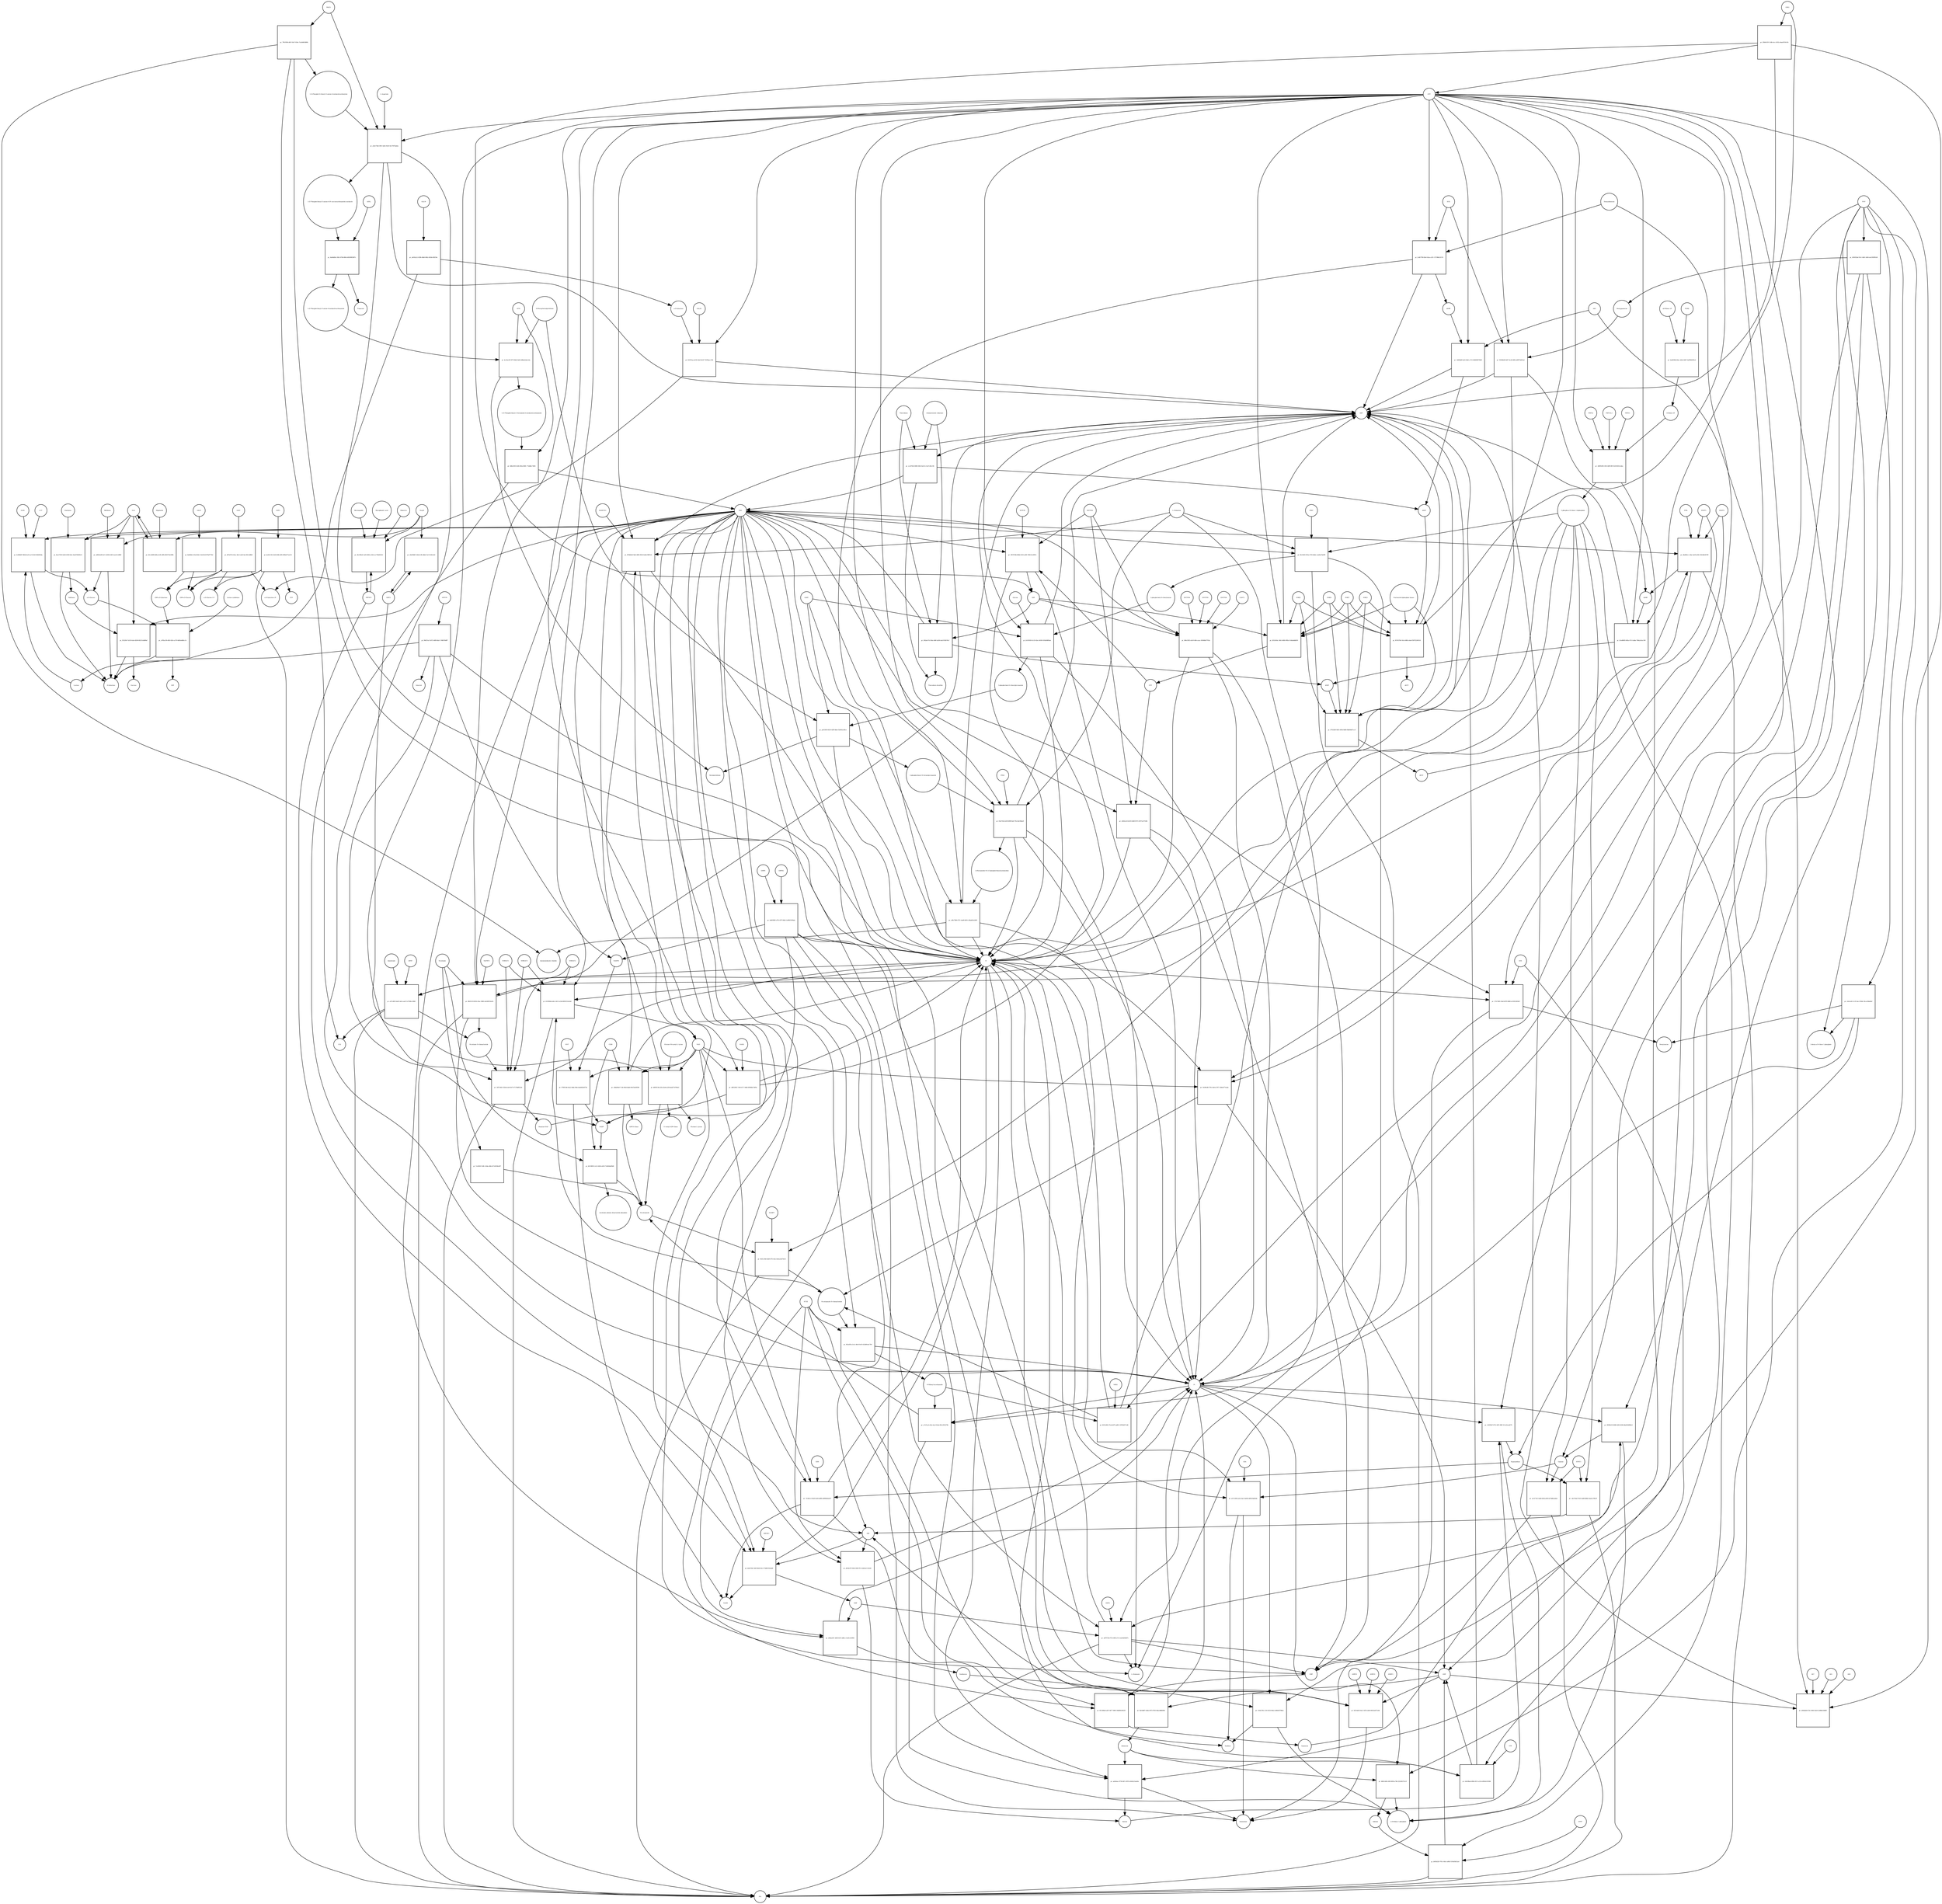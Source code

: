 strict digraph  {
"pr_de502a12-629b-4bb0-80b2-d92dc492f3dc" [annotation="", bipartite=1, cls=process, fontsize=4, label="pr_de502a12-629b-4bb0-80b2-d92dc492f3dc", shape=square];
"D-Galactose" [annotation="http_//identifiers.org/CHEBI_27667|http_//identifiers.org/pubchem.compound_439353|http_//identifiers.org/bigg.metabolite_gal_bD", bipartite=0, cls="simple chemical", fontsize=4, label="D-Galactose", shape=circle];
"⍺-D-Galactose" [annotation="http_//identifiers.org/CHEBI_28061|http_//identifiers.org/pubchem.compound_439357|http_//identifiers.org/bigg.metabolite_gal", bipartite=0, cls="simple chemical", fontsize=4, label="⍺-D-Galactose", shape=circle];
GALM [annotation="http_//identifiers.org/uniprot_Q96C23", bipartite=0, cls=macromolecule, fontsize=4, label=GALM, shape=circle];
"pr_b51f31aa-dc92-42e0-9e5f-731f5bacc33b" [annotation="", bipartite=1, cls=process, fontsize=4, label="pr_b51f31aa-dc92-42e0-9e5f-731f5bacc33b", shape=square];
"⍺-D-Galactose-1P" [annotation="http_//identifiers.org/CHEBI_17973|http_//identifiers.org/pubchem.compound_123912|http_//identifiers.org/bigg.metabolite_gal1p", bipartite=0, cls="simple chemical", fontsize=4, label="⍺-D-Galactose-1P", shape=circle];
GALK1 [annotation="http_//identifiers.org/uniprot_P51570", bipartite=0, cls=macromolecule, fontsize=4, label=GALK1, shape=circle];
ATP [annotation="http_//identifiers.org/CHEBI_15422|http_//identifiers.org/pubchem.compound_5957|http_//identifiers.org/bigg.metabolite_atp", bipartite=0, cls="simple chemical", fontsize=4, label=ATP, shape=circle];
ADP [annotation="http_//identifiers.org/CHEBI_16761|http_//identifiers.org/pubchem.compound_6022|http_//identifiers.org/bigg.metabolite_adp", bipartite=0, cls="simple chemical", fontsize=4, label=ADP, shape=circle];
"pr_df7e6716-43ac-44c2-abc9-bec3f2c5d8b9" [annotation="", bipartite=1, cls=process, fontsize=4, label="pr_df7e6716-43ac-44c2-abc9-bec3f2c5d8b9", shape=square];
"UDP-⍺-D-Galactose" [annotation="http_//identifiers.org/CHEBI_66914|http_//identifiers.org/pubchem.compound_18068|http_//identifiers.org/bigg.metabolite_udpgal", bipartite=0, cls="simple chemical", fontsize=4, label="UDP-⍺-D-Galactose", shape=circle];
GALT [annotation="http_//identifiers.org/uniprot_P07902", bipartite=0, cls=macromolecule, fontsize=4, label=GALT, shape=circle];
"UDP-⍺-D-Glucose" [annotation="http_//identifiers.org/CHEBI_46229|http_//identifiers.org/pubchem.compound_8629|http_//identifiers.org/bigg.metabolite_udpg", bipartite=0, cls="simple chemical", fontsize=4, label="UDP-⍺-D-Glucose", shape=circle];
"⍺-D-Glucose-1-P" [annotation="http_//identifiers.org/CHEBI_29042|http_//identifiers.org/pubchem.compound_439165|http_//identifiers.org/bigg.metabolite_g1p", bipartite=0, cls="simple chemical", fontsize=4, label="⍺-D-Glucose-1-P", shape=circle];
"pr_be20c120-cfe8-4548-af05-699eb77ae511" [annotation="", bipartite=1, cls=process, fontsize=4, label="pr_be20c120-cfe8-4548-af05-699eb77ae511", shape=square];
UGP2 [annotation="http_//identifiers.org/uniprot_Q16851", bipartite=0, cls=macromolecule, fontsize=4, label=UGP2, shape=circle];
PPi [annotation="http_//identifiers.org/CHEBI_18361|http_//identifiers.org/pubchem.compound_644102|http_//identifiers.org/bigg.metabolite_ppi", bipartite=0, cls="simple chemical", fontsize=4, label=PPi, shape=circle];
UTP [annotation="http_//identifiers.org/CHEBI_15713|http_//identifiers.org/pubchem.compound_6133|http_//identifiers.org/bigg.metabolite_utp", bipartite=0, cls="simple chemical", fontsize=4, label=UTP, shape=circle];
"pr_8adf4dc2-61e8-46c1-8cd9-d21f7bd777b3" [annotation="", bipartite=1, cls=process, fontsize=4, label="pr_8adf4dc2-61e8-46c1-8cd9-d21f7bd777b3", shape=square];
GALE [annotation="http_//identifiers.org/uniprot_Q14376", bipartite=0, cls=macromolecule, fontsize=4, label=GALE, shape=circle];
Lactose [annotation="http_//identifiers.org/CHEBI_17716|http_//identifiers.org/pubchem.compound_440995|http_//identifiers.org/bigg.metabolite_lcts", bipartite=0, cls="simple chemical", fontsize=4, label=Lactose, shape=circle];
"pr_3cd96d47-864d-4a10-ac53-4b1329d303da" [annotation="", bipartite=1, cls=process, fontsize=4, label="pr_3cd96d47-864d-4a10-ac53-4b1329d303da", shape=square];
GLB1 [annotation="http_//identifiers.org/uniprot_P16278", bipartite=0, cls=macromolecule, fontsize=4, label=GLB1, shape=circle];
LCT [annotation="http_//identifiers.org/uniprot_P09848", bipartite=0, cls=macromolecule, fontsize=4, label=LCT, shape=circle];
H2O [annotation="http_//identifiers.org/CHEBI_15377|http_//identifiers.org/pubchem.compound_962|http_//identifiers.org/bigg.metabolite_h2o", bipartite=0, cls="simple chemical", fontsize=4, label=H2O, shape=circle];
"⍺-D-Glucose" [annotation="http_//identifiers.org/CHEBI_28102|http_//identifiers.org/pubchem.compound_79025|http_//identifiers.org/bigg.metabolite_glc__D", bipartite=0, cls="simple chemical", fontsize=4, label="⍺-D-Glucose", shape=circle];
"pr_99d27acf-3d72-46f8-bfaf-c748f1f9dff7" [annotation="", bipartite=1, cls=process, fontsize=4, label="pr_99d27acf-3d72-46f8-bfaf-c748f1f9dff7", shape=square];
Galacitol [annotation="http_//identifiers.org/CHEBI_16813|http_//identifiers.org/pubchem.compound_11850|http_//identifiers.org/bigg.metabolite_galt", bipartite=0, cls="simple chemical", fontsize=4, label=Galacitol, shape=circle];
AKR1B1 [annotation="http_//identifiers.org/uniprot_P15121", bipartite=0, cls=macromolecule, fontsize=4, label=AKR1B1, shape=circle];
NADP [annotation="http_//identifiers.org/CHEBI_18009|http_//identifiers.org/pubchem.compound_5886|http_//identifiers.org/bigg.metabolite_nadp", bipartite=0, cls="simple chemical", fontsize=4, label=NADP, shape=circle];
NADPH [annotation="http_//identifiers.org/CHEBI_16474|http_//identifiers.org/pubchem.compound_5884|http_//identifiers.org/bigg.metabolite_nadph", bipartite=0, cls="simple chemical", fontsize=4, label=NADPH, shape=circle];
H [annotation="http_//identifiers.org/CHEBI_24636|http_//identifiers.org/pubchem.compound_1038|http_//identifiers.org/bigg.metabolite_h", bipartite=0, cls="simple chemical", fontsize=4, label=H, shape=circle];
Melibiose [annotation="http_//identifiers.org/CHEBI_28053|http_//identifiers.org/pubchem.compound_440658|http_//identifiers.org/bigg.metabolite_melib", bipartite=0, cls="simple chemical", fontsize=4, label=Melibiose, shape=circle];
"pr_a6825ed0-0e11-4200-b148-1aee21cbffbf" [annotation="", bipartite=1, cls=process, fontsize=4, label="pr_a6825ed0-0e11-4200-b148-1aee21cbffbf", shape=square];
GLA [annotation="http_//identifiers.org/uniprot_P06280", bipartite=0, cls=macromolecule, fontsize=4, label=GLA, shape=circle];
Raffinose [annotation="http_//identifiers.org/CHEBI_16634|http_//identifiers.org/pubchem.compound_439242|http_//identifiers.org/bigg.metabolite_raffin", bipartite=0, cls="simple chemical", fontsize=4, label=Raffinose, shape=circle];
"pr_f5323fe7-b15f-4cbe-8290-60215cbd89af" [annotation="", bipartite=1, cls=process, fontsize=4, label="pr_f5323fe7-b15f-4cbe-8290-60215cbd89af", shape=square];
Sucrose [annotation="http_//identifiers.org/CHEBI_17992|http_//identifiers.org/pubchem.compound_5988|http_//identifiers.org/bigg.metabolite_sucr", bipartite=0, cls="simple chemical", fontsize=4, label=Sucrose, shape=circle];
"pr_a785a130-effd-425e-a170-6d65edd8cc3c" [annotation="", bipartite=1, cls=process, fontsize=4, label="pr_a785a130-effd-425e-a170-6d65edd8cc3c", shape=square];
"lactose synthetase" [annotation="http_//identifiers.org/uniprot_P00709|http_//identifiers.org/uniprot_P15291", bipartite=0, cls=complex, fontsize=4, label="lactose synthetase", shape=circle];
UDP [annotation="http_//identifiers.org/CHEBI_17659|http_//identifiers.org/pubchem.compound_6031|http_//identifiers.org/bigg.metabolite_udp", bipartite=0, cls="simple chemical", fontsize=4, label=UDP, shape=circle];
Stachyose [annotation="http_//identifiers.org/CHEBI_17164|http_//identifiers.org/pubchem.compound_439531|http_//identifiers.org/bigg.metabolite_stys", bipartite=0, cls="simple chemical", fontsize=4, label=Stachyose, shape=circle];
"pr_8ac27345-0a38-4196-8cbc-8ee97d5fd5c9" [annotation="", bipartite=1, cls=process, fontsize=4, label="pr_8ac27345-0a38-4196-8cbc-8ee97d5fd5c9", shape=square];
NAD [annotation="http_//identifiers.org/CHEBI_15846|http_//identifiers.org/pubchem.compound_5892|http_//identifiers.org/bigg.metabolite_nad", bipartite=0, cls="simple chemical", fontsize=4, label=NAD, shape=circle];
"pr_d8552f05-7c98-47c7-94f6-09596b17d95e" [annotation="", bipartite=1, cls=process, fontsize=4, label="pr_d8552f05-7c98-47c7-94f6-09596b17d95e", shape=square];
NADK [annotation="http_//identifiers.org/uniprot_O95544", bipartite=0, cls=macromolecule, fontsize=4, label=NADK, shape=circle];
"pr_97093146-0ea2-4b4a-9f4e-bea662fe672b" [annotation="", bipartite=1, cls=process, fontsize=4, label="pr_97093146-0ea2-4b4a-9f4e-bea662fe672b", shape=square];
NADH [annotation="http_//identifiers.org/CHEBI_16908|http_//identifiers.org/pubchem.compound_439153|http_//identifiers.org/bigg.metabolite_nadh", bipartite=0, cls="simple chemical", fontsize=4, label=NADH, shape=circle];
NNT [annotation="http_//identifiers.org/uniprot_Q13423", bipartite=0, cls=macromolecule, fontsize=4, label=NNT, shape=circle];
"Deamino-NAD" [annotation="http_//identifiers.org/CHEBI_18304|http_//identifiers.org/pubchem.compound_135421870|http_//identifiers.org/bigg.metabolite_dnad", bipartite=0, cls="simple chemical", fontsize=4, label="Deamino-NAD", shape=circle];
"pr_879dfa06-5bef-4892-8543-fed4c59ff122" [annotation="", bipartite=1, cls=process, fontsize=4, label="pr_879dfa06-5bef-4892-8543-fed4c59ff122", shape=square];
NADSYN1 [annotation="urn_miriam_pubmed_12547821|http_//identifiers.org/uniprot_Q6IA69", bipartite=0, cls=macromolecule, fontsize=4, label=NADSYN1, shape=circle];
"L-Glutamine" [annotation="http_//identifiers.org/CHEBI_18050|http_//identifiers.org/pubchem.compound_5961|http_//identifiers.org/bigg.metabolite_gln__L", bipartite=0, cls="simple chemical", fontsize=4, label="L-Glutamine", shape=circle];
"L-Glutamate" [annotation="http_//identifiers.org/CHEBI_16015|http_//identifiers.org/pubchem.compound_33032|http_//identifiers.org/bigg.metabolite_glu__L", bipartite=0, cls="simple chemical", fontsize=4, label="L-Glutamate", shape=circle];
"Nicotinamide D-ribonucleotide" [annotation="http_//identifiers.org/CHEBI_16171|http_//identifiers.org/pubchem.compound_14180", bipartite=0, cls="simple chemical", fontsize=4, label="Nicotinamide D-ribonucleotide", shape=circle];
"pr_415056bd-a8a1-4413-a23d-8091f214c0e6" [annotation="", bipartite=1, cls=process, fontsize=4, label="pr_415056bd-a8a1-4413-a23d-8091f214c0e6", shape=square];
NMNAT2 [annotation="urn_miriam_pubmed_12359228|http_//identifiers.org/uniprot_Q9BZQ4", bipartite=0, cls=macromolecule, fontsize=4, label=NMNAT2, shape=circle];
NMNAT1 [annotation="urn_miriam_pubmed_12359228|http_//identifiers.org/uniprot_Q9HAN9", bipartite=0, cls=macromolecule, fontsize=4, label=NMNAT1, shape=circle];
NMNAT3 [annotation="urn_miriam_pubmed_17402747|http_//identifiers.org/uniprot_Q96T66", bipartite=0, cls=macromolecule, fontsize=4, label=NMNAT3, shape=circle];
"pr_54189c8f-570c-4b14-a767-12b0c677a3ab" [annotation="", bipartite=1, cls=process, fontsize=4, label="pr_54189c8f-570c-4b14-a767-12b0c677a3ab", shape=square];
ENPP1 [annotation="http_//identifiers.org/uniprot_P22413", bipartite=0, cls=macromolecule, fontsize=4, label=ENPP1, shape=circle];
ENPP3 [annotation="http_//identifiers.org/uniprot_O14638", bipartite=0, cls=macromolecule, fontsize=4, label=ENPP3, shape=circle];
AMP [annotation="http_//identifiers.org/CHEBI_16027|http_//identifiers.org/pubchem.compound_6083|http_//identifiers.org/bigg.metabolite_amp", bipartite=0, cls="simple chemical", fontsize=4, label=AMP, shape=circle];
"N-Ribosyl-nicotinamide" [annotation="http_//identifiers.org/CHEBI_15927|http_//identifiers.org/pubchem.compound_439924|http_//identifiers.org/bigg.metabolite_rnam", bipartite=0, cls="simple chemical", fontsize=4, label="N-Ribosyl-nicotinamide", shape=circle];
"pr_81b7a963-37ad-4d75-ad85-1397d0d711d6" [annotation="", bipartite=1, cls=process, fontsize=4, label="pr_81b7a963-37ad-4d75-ad85-1397d0d711d6", shape=square];
NRK1 [annotation="http_//identifiers.org/uniprot_Q9NWW6", bipartite=0, cls=macromolecule, fontsize=4, label=NRK1, shape=circle];
"pr_922a5f5a-2c2c-48c8-9c63-432d00cdc7b9" [annotation="", bipartite=1, cls=process, fontsize=4, label="pr_922a5f5a-2c2c-48c8-9c63-432d00cdc7b9", shape=square];
NT5E [annotation="urn_miriam_pubmed_2848759|http_//identifiers.org/uniprot_P21589", bipartite=0, cls=macromolecule, fontsize=4, label=NT5E, shape=circle];
Pi [annotation="http_//identifiers.org/CHEBI_18367|http_//identifiers.org/pubchem.compound_1061|http_//identifiers.org/bigg.metabolite_pi", bipartite=0, cls="simple chemical", fontsize=4, label=Pi, shape=circle];
Nicotinate [annotation="http_//identifiers.org/CHEBI_32544|http_//identifiers.org/pubchem.compound_937|http_//identifiers.org/bigg.metabolite_nicnt", bipartite=0, cls="simple chemical", fontsize=4, label=Nicotinate, shape=circle];
"pr_b5139055-2c22-42b5-a018-71d626def9d0" [annotation="", bipartite=1, cls=process, fontsize=4, label="pr_b5139055-2c22-42b5-a018-71d626def9d0", shape=square];
Nicotinamide [annotation="http_//identifiers.org/CHEBI_17154|http_//identifiers.org/pubchem.compound_936|http_//identifiers.org/bigg.metabolite_ncam", bipartite=0, cls="simple chemical", fontsize=4, label=Nicotinamide, shape=circle];
CD38 [annotation="urn_miriam_pubmed_16690024|http_//identifiers.org/uniprot_P28907", bipartite=0, cls=macromolecule, fontsize=4, label=CD38, shape=circle];
"nicotinate-adenine dinucleotide phosphate" [annotation="http_//identifiers.org/CHEBI_75967|http_//identifiers.org/pubchem.compound_71768143", bipartite=0, cls="simple chemical", fontsize=4, label="nicotinate-adenine dinucleotide phosphate", shape=circle];
"pr_9431c39d-02d9-47f1-8ec2-b8ca2427fe55" [annotation="", bipartite=1, cls=process, fontsize=4, label="pr_9431c39d-02d9-47f1-8ec2-b8ca2427fe55", shape=square];
NAMPT [annotation="http_//identifiers.org/uniprot_P43490", bipartite=0, cls=macromolecule, fontsize=4, label=NAMPT, shape=circle];
"5-phospho-⍺-D-ribose 1-diphosphate" [annotation="http_//identifiers.org/CHEBI_17111|http_//identifiers.org/pubchem.compound_7339|http_//identifiers.org/bigg.metabolite_prpp", bipartite=0, cls="simple chemical", fontsize=4, label="5-phospho-⍺-D-ribose 1-diphosphate", shape=circle];
"pr_a7cf1caf-e5fa-4ca3-81ab-0f2c2f35279b" [annotation="", bipartite=1, cls=process, fontsize=4, label="pr_a7cf1caf-e5fa-4ca3-81ab-0f2c2f35279b", shape=square];
PNP [annotation="http_//identifiers.org/uniprot_P00491", bipartite=0, cls=macromolecule, fontsize=4, label=PNP, shape=circle];
"⍺-D-Ribose 1-phosphate" [annotation="http_//identifiers.org/CHEBI_16300|http_//identifiers.org/pubchem.compound_439236|http_//identifiers.org/bigg.metabolite_r1p", bipartite=0, cls="simple chemical", fontsize=4, label="⍺-D-Ribose 1-phosphate", shape=circle];
"pr_d695f138-a25a-42e8-a230-bad2719760a5" [annotation="", bipartite=1, cls=process, fontsize=4, label="pr_d695f138-a25a-42e8-a230-bad2719760a5", shape=square];
SIRT5 [annotation="urn_miriam_pubmed_17694089|http_//identifiers.org/uniprot_Q9NXA8", bipartite=0, cls=macromolecule, fontsize=4, label=SIRT5, shape=circle];
"Histone N6-acetyl-L-lysine" [annotation="http_//identifiers.org/pubchem.substance_5094", bipartite=0, cls="simple chemical", fontsize=4, label="Histone N6-acetyl-L-lysine", shape=circle];
"O-Acetyl-ADP-ribose" [annotation="http_//identifiers.org/CHEBI_76279|http_//identifiers.org/pubchem.compound_72193709", bipartite=0, cls="simple chemical", fontsize=4, label="O-Acetyl-ADP-ribose", shape=circle];
"Histone-L-lysine" [annotation="http_//identifiers.org/CHEBI_5738|http_//identifiers.org/pubchem.substance_5447|http_//identifiers.org/pubchem.substance_223439948", bipartite=0, cls="simple chemical", fontsize=4, label="Histone-L-lysine", shape=circle];
"pr_e0ba69a9-7c3b-49e4-bba6-60cf3eef6598" [annotation="", bipartite=1, cls=process, fontsize=4, label="pr_e0ba69a9-7c3b-49e4-bba6-60cf3eef6598", shape=square];
"ADP-D-ribose" [annotation="http_//identifiers.org/CHEBI_16960|http_//identifiers.org/pubchem.compound_33576", bipartite=0, cls="simple chemical", fontsize=4, label="ADP-D-ribose", shape=circle];
"Nicotinate D-ribonucleotide" [annotation="http_//identifiers.org/CHEBI_15763|http_//identifiers.org/pubchem.compound_121992|http_//identifiers.org/bigg.metabolite_nicrnt", bipartite=0, cls="simple chemical", fontsize=4, label="Nicotinate D-ribonucleotide", shape=circle];
"pr_33f7c662-532b-4ca9-8147-47174bf831a6" [annotation="", bipartite=1, cls=process, fontsize=4, label="pr_33f7c662-532b-4ca9-8147-47174bf831a6", shape=square];
Quinolinate [annotation="http_//identifiers.org/CHEBI_16675|http_//identifiers.org/pubchem.compound_1066|http_//identifiers.org/bigg.metabolite_quln", bipartite=0, cls="simple chemical", fontsize=4, label=Quinolinate, shape=circle];
"pr_e47c4853-be65-4e5e-aaf2-5c7836cc09d5" [annotation="", bipartite=1, cls=process, fontsize=4, label="pr_e47c4853-be65-4e5e-aaf2-5c7836cc09d5", shape=square];
QPRT [annotation="http_//identifiers.org/uniprot_Q15274", bipartite=0, cls=macromolecule, fontsize=4, label=QPRT, shape=circle];
CO2 [annotation="http_//identifiers.org/CHEBI_16526|http_//identifiers.org/pubchem.compound_280|http_//identifiers.org/bigg.metabolite_co2", bipartite=0, cls="simple chemical", fontsize=4, label=CO2, shape=circle];
"pr_6fb55119-8914-45ac-9883-de5d93f14e5b" [annotation="", bipartite=1, cls=process, fontsize=4, label="pr_6fb55119-8914-45ac-9883-de5d93f14e5b", shape=square];
NAPRT1 [annotation="http_//identifiers.org/uniprot_Q6XQN6", bipartite=0, cls=macromolecule, fontsize=4, label=NAPRT1, shape=circle];
"pr_7ce9261f-3dfc-43da-afbb-417e8194e407" [annotation="", bipartite=1, cls=process, fontsize=4, label="pr_7ce9261f-3dfc-43da-afbb-417e8194e407", shape=square];
"⍺D-Ribose 1P" [annotation="http_//identifiers.org/CHEBI_16300|http_//identifiers.org/pubchem.compound_439236|http_//identifiers.org/bigg.metabolite_r1p", bipartite=0, cls="simple chemical", fontsize=4, label="⍺D-Ribose 1P", shape=circle];
"pr_2ed4596d-b9ac-4d3e-8db7-0af99443f5cd" [annotation="", bipartite=1, cls=process, fontsize=4, label="pr_2ed4596d-b9ac-4d3e-8db7-0af99443f5cd", shape=square];
"D-Ribose 5P" [annotation="http_//identifiers.org/CHEBI_78679|http_//identifiers.org/pubchem.compound_439167", bipartite=0, cls="simple chemical", fontsize=4, label="D-Ribose 5P", shape=circle];
PGM2 [annotation="http_//identifiers.org/uniprot_Q96G03", bipartite=0, cls=macromolecule, fontsize=4, label=PGM2, shape=circle];
"pr_2b995296-1f45-44f9-8f19-b1035612cdea" [annotation="", bipartite=1, cls=process, fontsize=4, label="pr_2b995296-1f45-44f9-8f19-b1035612cdea", shape=square];
PRPS1 [annotation="http_//identifiers.org/uniprot_P60891", bipartite=0, cls=macromolecule, fontsize=4, label=PRPS1, shape=circle];
PRPS2 [annotation="http_//identifiers.org/uniprot_P11908", bipartite=0, cls=macromolecule, fontsize=4, label=PRPS2, shape=circle];
PRPS1L1 [annotation="http_//identifiers.org/uniprot_P21108", bipartite=0, cls=macromolecule, fontsize=4, label=PRPS1L1, shape=circle];
"pr_82c5fef2-953a-4735-b6de-cea82a74e9f9" [annotation="", bipartite=1, cls=process, fontsize=4, label="pr_82c5fef2-953a-4735-b6de-cea82a74e9f9", shape=square];
"5-phospho-beta-D-ribosylamine" [annotation="http_//identifiers.org/CHEBI_37737|http_//identifiers.org/pubchem.compound_439905|http_//identifiers.org/bigg.metabolite_pram", bipartite=0, cls="simple chemical", fontsize=4, label="5-phospho-beta-D-ribosylamine", shape=circle];
PPAT [annotation="http_//identifiers.org/uniprot_Q06203", bipartite=0, cls=macromolecule, fontsize=4, label=PPAT, shape=circle];
"pr_b15d7d50-3c53-42ec-b930-019fa98ffede" [annotation="", bipartite=1, cls=process, fontsize=4, label="pr_b15d7d50-3c53-42ec-b930-019fa98ffede", shape=square];
"5-phospho-beta-D-ribosylglycinamide" [annotation="http_//identifiers.org/CHEBI_143788|http_//identifiers.org/pubchem.compound_129630972|http_//identifiers.org/bigg.metabolite_gar", bipartite=0, cls="simple chemical", fontsize=4, label="5-phospho-beta-D-ribosylglycinamide", shape=circle];
GART [annotation="http_//identifiers.org/uniprot_P22102", bipartite=0, cls=macromolecule, fontsize=4, label=GART, shape=circle];
Glycine [annotation="http_//identifiers.org/CHEBI_15428|http_//identifiers.org/pubchem.compound_750|http_//identifiers.org/bigg.metabolite_gly", bipartite=0, cls="simple chemical", fontsize=4, label=Glycine, shape=circle];
"pr_aaf15818-8210-42f0-8dee-f2e0fe2c8fce" [annotation="", bipartite=1, cls=process, fontsize=4, label="pr_aaf15818-8210-42f0-8dee-f2e0fe2c8fce", shape=square];
"5-phosphoribosyl-N-formylglycinamide" [annotation="http_//identifiers.org/pubchem.compound_129652037|http_//identifiers.org/bigg.metabolite_fgam", bipartite=0, cls="simple chemical", fontsize=4, label="5-phosphoribosyl-N-formylglycinamide", shape=circle];
"10-Formyltetrahydrofolate" [annotation="http_//identifiers.org/CHEBI_15637|http_//identifiers.org/pubchem.compound_135450591|http_//identifiers.org/bigg.metabolite_10fthf", bipartite=0, cls="simple chemical", fontsize=4, label="10-Formyltetrahydrofolate", shape=circle];
Tetrahydrofolate [annotation="http_//identifiers.org/CHEBI_67016|http_//identifiers.org/pubchem.compound_135444742|http_//identifiers.org/bigg.metabolite_thf", bipartite=0, cls="simple chemical", fontsize=4, label=Tetrahydrofolate, shape=circle];
"pr_f3a572fa-6c69-49f8-9a2f-76c1de196ee9" [annotation="", bipartite=1, cls=process, fontsize=4, label="pr_f3a572fa-6c69-49f8-9a2f-76c1de196ee9", shape=square];
"2-(Formamido)-N1-(5'-phosphoribosyl)acetamidine" [annotation="http_//identifiers.org/pubchem.compound_5462266|http_//identifiers.org/bigg.metabolite_fpram", bipartite=0, cls="simple chemical", fontsize=4, label="2-(Formamido)-N1-(5'-phosphoribosyl)acetamidine", shape=circle];
PFAS [annotation="http_//identifiers.org/uniprot_O15067", bipartite=0, cls=macromolecule, fontsize=4, label=PFAS, shape=circle];
"pr_cd8c78b8-4721-4ad8-b816-c86ab62e2d00" [annotation="", bipartite=1, cls=process, fontsize=4, label="pr_cd8c78b8-4721-4ad8-b816-c86ab62e2d00", shape=square];
"Aminoimidazole ribotide" [annotation="http_//identifiers.org/CHEBI_138560|http_//identifiers.org/pubchem.compound_161500|http_//identifiers.org/bigg.metabolite_airs", bipartite=0, cls="simple chemical", fontsize=4, label="Aminoimidazole ribotide", shape=circle];
"pr_79fc9504-d61f-43e7-816e-7a1bd465d86b" [annotation="", bipartite=1, cls=process, fontsize=4, label="pr_79fc9504-d61f-43e7-816e-7a1bd465d86b", shape=square];
"1-(5-Phospho-D-ribosyl)-5-amino-4-imidazolecarboxylate" [annotation="http_//identifiers.org/CHEBI_28413|http_//identifiers.org/pubchem.compound_165388|http_//identifiers.org/bigg.metabolite_5aizc", bipartite=0, cls="simple chemical", fontsize=4, label="1-(5-Phospho-D-ribosyl)-5-amino-4-imidazolecarboxylate", shape=circle];
PAICS [annotation="http_//identifiers.org/uniprot_P22234", bipartite=0, cls=macromolecule, fontsize=4, label=PAICS, shape=circle];
"pr_a42e75dd-3001-4a9e-9e54-9a17f67badea" [annotation="", bipartite=1, cls=process, fontsize=4, label="pr_a42e75dd-3001-4a9e-9e54-9a17f67badea", shape=square];
"1-(5'-Phosphoribosyl)-5-amino-4-(N-succinocarboxamide)-imidazole" [annotation="http_//identifiers.org/CHEBI_18319|http_//identifiers.org/pubchem.compound_160666", bipartite=0, cls="simple chemical", fontsize=4, label="1-(5'-Phosphoribosyl)-5-amino-4-(N-succinocarboxamide)-imidazole", shape=circle];
"L-Aspartate" [annotation="http_//identifiers.org/CHEBI_17053|http_//identifiers.org/pubchem.compound_5960|http_//identifiers.org/bigg.metabolite_asp__L", bipartite=0, cls="simple chemical", fontsize=4, label="L-Aspartate", shape=circle];
"pr_0ab6dd9a-18b3-470b-8844-d45699f2087c" [annotation="", bipartite=1, cls=process, fontsize=4, label="pr_0ab6dd9a-18b3-470b-8844-d45699f2087c", shape=square];
"1-(5'-Phosphoribosyl)-5-amino-4-imidazolecarboxamide" [annotation="http_//identifiers.org/CHEBI_18406|http_//identifiers.org/pubchem.compound_65110|http_//identifiers.org/bigg.metabolite_aicar", bipartite=0, cls="simple chemical", fontsize=4, label="1-(5'-Phosphoribosyl)-5-amino-4-imidazolecarboxamide", shape=circle];
ADSL [annotation="http_//identifiers.org/uniprot_P30566", bipartite=0, cls=macromolecule, fontsize=4, label=ADSL, shape=circle];
Fumarate [annotation="http_//identifiers.org/CHEBI_29806|http_//identifiers.org/pubchem.compound_5460307|http_//identifiers.org/bigg.metabolite_fum", bipartite=0, cls="simple chemical", fontsize=4, label=Fumarate, shape=circle];
"pr_dcc9ee39-5579-4bb3-8e82-d8beb2da1e6a" [annotation="", bipartite=1, cls=process, fontsize=4, label="pr_dcc9ee39-5579-4bb3-8e82-d8beb2da1e6a", shape=square];
"1-(5'-Phosphoribosyl)-5-formamido-4-imidazolecarboxamide" [annotation="http_//identifiers.org/CHEBI_18381|http_//identifiers.org/pubchem.compound_166760|http_//identifiers.org/bigg.metabolite_fprica", bipartite=0, cls="simple chemical", fontsize=4, label="1-(5'-Phosphoribosyl)-5-formamido-4-imidazolecarboxamide", shape=circle];
ATIC [annotation="http_//identifiers.org/uniprot_P31939", bipartite=0, cls=macromolecule, fontsize=4, label=ATIC, shape=circle];
"pr_b0bc635f-2b34-492a-8681-77eb6bc728f2" [annotation="", bipartite=1, cls=process, fontsize=4, label="pr_b0bc635f-2b34-492a-8681-77eb6bc728f2", shape=square];
IMP [annotation="http_//identifiers.org/CHEBI_17202|http_//identifiers.org/pubchem.compound_135398640|http_//identifiers.org/bigg.metabolite_imp", bipartite=0, cls="simple chemical", fontsize=4, label=IMP, shape=circle];
"pr_b2fa704c-9e4f-46e9-b3c3-74d62552eab9" [annotation="", bipartite=1, cls=process, fontsize=4, label="pr_b2fa704c-9e4f-46e9-b3c3-74d62552eab9", shape=square];
XMP [annotation="http_//identifiers.org/CHEBI_15652|http_//identifiers.org/pubchem.compound_73323|http_//identifiers.org/bigg.metabolite_xmp", bipartite=0, cls="simple chemical", fontsize=4, label=XMP, shape=circle];
IMPDH1 [annotation="http_//identifiers.org/uniprot_P20839", bipartite=0, cls=macromolecule, fontsize=4, label=IMPDH1, shape=circle];
IMPDH2 [annotation="http_//identifiers.org/uniprot_P12268", bipartite=0, cls=macromolecule, fontsize=4, label=IMPDH2, shape=circle];
"pr_a9f757d2-f723-49f2-a7c5-eeef42f2b97c" [annotation="", bipartite=1, cls=process, fontsize=4, label="pr_a9f757d2-f723-49f2-a7c5-eeef42f2b97c", shape=square];
GMP [annotation="http_//identifiers.org/CHEBI_17345|http_//identifiers.org/pubchem.compound_135398631|http_//identifiers.org/bigg.metabolite_gmp", bipartite=0, cls="simple chemical", fontsize=4, label=GMP, shape=circle];
GMPS [annotation="urn_miriam_pubmed_8089153|http_//identifiers.org/uniprot_P49915", bipartite=0, cls=macromolecule, fontsize=4, label=GMPS, shape=circle];
"pr_05b9c019-11db-4ccc-b552-a0aa9319c05c" [annotation="", bipartite=1, cls=process, fontsize=4, label="pr_05b9c019-11db-4ccc-b552-a0aa9319c05c", shape=square];
GDP [annotation="http_//identifiers.org/CHEBI_17552|http_//identifiers.org/pubchem.compound_135398619|http_//identifiers.org/bigg.metabolite_gdp", bipartite=0, cls="simple chemical", fontsize=4, label=GDP, shape=circle];
GUK1 [annotation="urn_miriam_pubmed_8663313|http_//identifiers.org/uniprot_Q16774", bipartite=0, cls=macromolecule, fontsize=4, label=GUK1, shape=circle];
"pr_8352434c-3641-46fb-995b-e7a8abddd819" [annotation="", bipartite=1, cls=process, fontsize=4, label="pr_8352434c-3641-46fb-995b-e7a8abddd819", shape=square];
GTP [annotation="http_//identifiers.org/CHEBI_15996|http_//identifiers.org/pubchem.compound_35398633|http_//identifiers.org/bigg.metabolite_gtp", bipartite=0, cls="simple chemical", fontsize=4, label=GTP, shape=circle];
NME3 [annotation="http_//identifiers.org/uniprot_Q13232", bipartite=0, cls=macromolecule, fontsize=4, label=NME3, shape=circle];
"Nucleoside diphosphate kinase" [annotation="http_//identifiers.org/uniprot_P15531|http_//identifiers.org/uniprot_P22392", bipartite=0, cls=complex, fontsize=4, label="Nucleoside diphosphate kinase", shape=circle];
NME5 [annotation="http_//identifiers.org/uniprot_P56597", bipartite=0, cls=macromolecule, fontsize=4, label=NME5, shape=circle];
NME6 [annotation="http_//identifiers.org/uniprot_O75414", bipartite=0, cls=macromolecule, fontsize=4, label=NME6, shape=circle];
NME7 [annotation="http_//identifiers.org/uniprot_Q9Y5B8", bipartite=0, cls=macromolecule, fontsize=4, label=NME7, shape=circle];
"pr_692a6c7d-1b0a-4b4f-ab36-dacb7d3b76a7" [annotation="", bipartite=1, cls=process, fontsize=4, label="pr_692a6c7d-1b0a-4b4f-ab36-dacb7d3b76a7", shape=square];
dGDP [annotation="http_//identifiers.org/CHEBI_28862|http_//identifiers.org/pubchem.compound_135398595|http_//identifiers.org/bigg.metabolite_dgdp", bipartite=0, cls="simple chemical", fontsize=4, label=dGDP, shape=circle];
"ribonucleoside reductase" [annotation="http_//identifiers.org/uniprot_P23921|http_//identifiers.org/uniprot_P31350|http_//identifiers.org/uniprot_Q7LG56", bipartite=0, cls=complex, fontsize=4, label="ribonucleoside reductase", shape=circle];
Thioredoxin [annotation="http_//identifiers.org/CHEBI_15033|http_//identifiers.org/pubchem.substance_223441017|http_//identifiers.org/pubchem.substance_3635", bipartite=0, cls="simple chemical", fontsize=4, label=Thioredoxin, shape=circle];
"Thioredoxin disulfide" [annotation="http_//identifiers.org/CHEBI_18191|http_//identifiers.org/pubchem.substance_11533266|http_//identifiers.org/pubchem.substance_3636", bipartite=0, cls="simple chemical", fontsize=4, label="Thioredoxin disulfide", shape=circle];
"pr_f7f325b9-9d55-4954-8d68-9bb940d7cccf" [annotation="", bipartite=1, cls=process, fontsize=4, label="pr_f7f325b9-9d55-4954-8d68-9bb940d7cccf", shape=square];
dGTP [annotation="http_//identifiers.org/CHEBI_16497|http_//identifiers.org/pubchem.compound_135398599|http_//identifiers.org/bigg.metabolite_dgtp", bipartite=0, cls="simple chemical", fontsize=4, label=dGTP, shape=circle];
dGMP [annotation="http_//identifiers.org/CHEBI_16192|http_//identifiers.org/pubchem.compound_135398597|http_//identifiers.org/bigg.metabolite_dgmp", bipartite=0, cls="simple chemical", fontsize=4, label=dGMP, shape=circle];
"pr_61ed6805-8d5a-47c5-abba-7d8a2e5ac198" [annotation="", bipartite=1, cls=process, fontsize=4, label="pr_61ed6805-8d5a-47c5-abba-7d8a2e5ac198", shape=square];
Deoxyguanosine [annotation="http_//identifiers.org/CHEBI_17172|http_//identifiers.org/pubchem.compound_135398592|http_//identifiers.org/bigg.metabolite_dgsn", bipartite=0, cls="simple chemical", fontsize=4, label=Deoxyguanosine, shape=circle];
"pr_55944b49-6d57-4cd2-bf66-a68f75d410a1" [annotation="", bipartite=1, cls=process, fontsize=4, label="pr_55944b49-6d57-4cd2-bf66-a68f75d410a1", shape=square];
DCK [annotation="http_//identifiers.org/uniprot_P27707", bipartite=0, cls=macromolecule, fontsize=4, label=DCK, shape=circle];
"pr_665052bd-59c1-4b01-9af8-ebc393ff81d9" [annotation="", bipartite=1, cls=process, fontsize=4, label="pr_665052bd-59c1-4b01-9af8-ebc393ff81d9", shape=square];
Guanine [annotation="http_//identifiers.org/CHEBI_16235|http_//identifiers.org/pubchem.compound_135398634|http_//identifiers.org/bigg.metabolite_gua", bipartite=0, cls="simple chemical", fontsize=4, label=Guanine, shape=circle];
"2-deoxy-⍺-D-ribose 1-phosphate" [annotation="http_//identifiers.org/CHEBI_28542|http_//identifiers.org/pubchem.compound_439287|http_//identifiers.org/bigg.metabolite_2dr1p", bipartite=0, cls="simple chemical", fontsize=4, label="2-deoxy-⍺-D-ribose 1-phosphate", shape=circle];
"pr_2be8b5cc-c8ae-4a3f-a634-2541d6e9279f" [annotation="", bipartite=1, cls=process, fontsize=4, label="pr_2be8b5cc-c8ae-4a3f-a634-2541d6e9279f", shape=square];
ITPA [annotation="http_//identifiers.org/uniprot_Q9BY32", bipartite=0, cls=macromolecule, fontsize=4, label=ITPA, shape=circle];
"pr_ac3177af-1a8d-425d-a30f-4c7b46a3a4ee" [annotation="", bipartite=1, cls=process, fontsize=4, label="pr_ac3177af-1a8d-425d-a30f-4c7b46a3a4ee", shape=square];
HPRT1 [annotation="http_//identifiers.org/uniprot_P00492", bipartite=0, cls=macromolecule, fontsize=4, label=HPRT1, shape=circle];
Guanosine [annotation="http_//identifiers.org/CHEBI_16750|http_//identifiers.org/pubchem.compound_135398635|http_//identifiers.org/bigg.metabolite_gsn", bipartite=0, cls="simple chemical", fontsize=4, label=Guanosine, shape=circle];
"pr_39589c05-0688-4282-8294-b8a9434f86c6" [annotation="", bipartite=1, cls=process, fontsize=4, label="pr_39589c05-0688-4282-8294-b8a9434f86c6", shape=square];
"pr_851348a8-a2b7-4b77-9893-56d6f9c80229" [annotation="", bipartite=1, cls=process, fontsize=4, label="pr_851348a8-a2b7-4b77-9893-56d6f9c80229", shape=square];
"pr_785767db-806d-4310-a285-768121e5f97e" [annotation="", bipartite=1, cls=process, fontsize=4, label="pr_785767db-806d-4310-a285-768121e5f97e", shape=square];
ENTPD2 [annotation="http_//identifiers.org/uniprot_Q9Y5L3", bipartite=0, cls=macromolecule, fontsize=4, label=ENTPD2, shape=circle];
NTPCR [annotation="http_//identifiers.org/uniprot_Q9BSD7", bipartite=0, cls=macromolecule, fontsize=4, label=NTPCR, shape=circle];
"pr_e043ce23-b219-43d9-9573-1f071e275382" [annotation="", bipartite=1, cls=process, fontsize=4, label="pr_e043ce23-b219-43d9-9573-1f071e275382", shape=square];
"pr_066c5923-a9c9-44fe-acac-81864b47763a" [annotation="", bipartite=1, cls=process, fontsize=4, label="pr_066c5923-a9c9-44fe-acac-81864b47763a", shape=square];
ENTPD4 [annotation="http_//identifiers.org/uniprot_Q9Y227", bipartite=0, cls=macromolecule, fontsize=4, label=ENTPD4, shape=circle];
ENTPD5 [annotation="http_//identifiers.org/uniprot_O75356", bipartite=0, cls=macromolecule, fontsize=4, label=ENTPD5, shape=circle];
ENTPD6 [annotation="http_//identifiers.org/uniprot_O75354", bipartite=0, cls=macromolecule, fontsize=4, label=ENTPD6, shape=circle];
CANT1 [annotation="http_//identifiers.org/uniprot_Q8WVQ1", bipartite=0, cls=macromolecule, fontsize=4, label=CANT1, shape=circle];
"pr_0a80386f-a702-457f-84b2-2e986310fdab" [annotation="", bipartite=1, cls=process, fontsize=4, label="pr_0a80386f-a702-457f-84b2-2e986310fdab", shape=square];
GMPR [annotation="http_//identifiers.org/uniprot_P36959", bipartite=0, cls=macromolecule, fontsize=4, label=GMPR, shape=circle];
GMPR2 [annotation="http_//identifiers.org/uniprot_Q9P2T1", bipartite=0, cls=macromolecule, fontsize=4, label=GMPR2, shape=circle];
Ammonium [annotation="http_//identifiers.org/CHEBI_28938|http_//identifiers.org/pubchem.compound_223|http_//identifiers.org/bigg.metabolite_nh4", bipartite=0, cls="simple chemical", fontsize=4, label=Ammonium, shape=circle];
"pr_b53cba92-6ec3-4352-afe8-003e2a671e4d" [annotation="", bipartite=1, cls=process, fontsize=4, label="pr_b53cba92-6ec3-4352-afe8-003e2a671e4d", shape=square];
AMDP2 [annotation="http_//identifiers.org/uniprot_Q01433", bipartite=0, cls=macromolecule, fontsize=4, label=AMDP2, shape=circle];
AMPD1 [annotation="http_//identifiers.org/uniprot_P23109", bipartite=0, cls=macromolecule, fontsize=4, label=AMPD1, shape=circle];
AMPD3 [annotation="http_//identifiers.org/uniprot_Q01432", bipartite=0, cls=macromolecule, fontsize=4, label=AMPD3, shape=circle];
"pr_a66aa201-3e88-4215-a8be-c1ee0c3c6963" [annotation="", bipartite=1, cls=process, fontsize=4, label="pr_a66aa201-3e88-4215-a8be-c1ee0c3c6963", shape=square];
Xanthosine [annotation="http_//identifiers.org/CHEBI_18107|http_//identifiers.org/pubchem.compound_64959|http_//identifiers.org/bigg.metabolite_xtsn", bipartite=0, cls="simple chemical", fontsize=4, label=Xanthosine, shape=circle];
"pr_5162a79e-c216-4533-80a2-a94fe8278bee" [annotation="", bipartite=1, cls=process, fontsize=4, label="pr_5162a79e-c216-4533-80a2-a94fe8278bee", shape=square];
Xanthine [annotation="http_//identifiers.org/CHEBI_15318|http_//identifiers.org/pubchem.compound_1188|http_//identifiers.org/bigg.metabolite_xan", bipartite=0, cls="simple chemical", fontsize=4, label=Xanthine, shape=circle];
"pr_d534c47f-0414-450f-97c5-bd1ae1114241" [annotation="", bipartite=1, cls=process, fontsize=4, label="pr_d534c47f-0414-450f-97c5-bd1ae1114241", shape=square];
Inosine [annotation="http_//identifiers.org/CHEBI_17596|http_//identifiers.org/pubchem.compound_35398641|http_//identifiers.org/bigg.metabolite_ins", bipartite=0, cls="simple chemical", fontsize=4, label=Inosine, shape=circle];
"pr_1205f5d7-8712-4ff1-96ff-311e32cad279" [annotation="", bipartite=1, cls=process, fontsize=4, label="pr_1205f5d7-8712-4ff1-96ff-311e32cad279", shape=square];
Hypoxanthine [annotation="http_//identifiers.org/CHEBI_17368|http_//identifiers.org/pubchem.compound_135398638|http_//identifiers.org/bigg.metabolite_hxan", bipartite=0, cls="simple chemical", fontsize=4, label=Hypoxanthine, shape=circle];
"pr_7514fcc2-92e9-4a50-a899-e6f994e4e457" [annotation="", bipartite=1, cls=process, fontsize=4, label="pr_7514fcc2-92e9-4a50-a899-e6f994e4e457", shape=square];
XDH [annotation="http_//identifiers.org/uniprot_P47989", bipartite=0, cls=macromolecule, fontsize=4, label=XDH, shape=circle];
"pr_a57c1093-acbc-4ac5-be66-2d58c5bd52dc" [annotation="", bipartite=1, cls=process, fontsize=4, label="pr_a57c1093-acbc-4ac5-be66-2d58c5bd52dc", shape=square];
GDA [annotation="http_//identifiers.org/uniprot_Q9Y2T3", bipartite=0, cls=macromolecule, fontsize=4, label=GDA, shape=circle];
"pr_c4e725a0-7b31-4ed9-b9b4-5eaa5c7f9e7f" [annotation="", bipartite=1, cls=process, fontsize=4, label="pr_c4e725a0-7b31-4ed9-b9b4-5eaa5c7f9e7f", shape=square];
Adenosine [annotation="http_//identifiers.org/CHEBI_16335|http_//identifiers.org/pubchem.compound_60961|http_//identifiers.org/bigg.metabolite_adn", bipartite=0, cls="simple chemical", fontsize=4, label=Adenosine, shape=circle];
"pr_aafa0aac-9734-4b7c-907e-b5d3e21a6a0e" [annotation="", bipartite=1, cls=process, fontsize=4, label="pr_aafa0aac-9734-4b7c-907e-b5d3e21a6a0e", shape=square];
ADA [annotation="http_//identifiers.org/uniprot_P00813", bipartite=0, cls=macromolecule, fontsize=4, label=ADA, shape=circle];
"pr_e9e18ba4-d944-4511-a11d-e905efc0100d" [annotation="", bipartite=1, cls=process, fontsize=4, label="pr_e9e18ba4-d944-4511-a11d-e905efc0100d", shape=square];
ADK [annotation="http_//identifiers.org/uniprot_P55263", bipartite=0, cls=macromolecule, fontsize=4, label=ADK, shape=circle];
"pr_fbe5d8d7-ebda-4072-87b5-0bacd88b09fe" [annotation="", bipartite=1, cls=process, fontsize=4, label="pr_fbe5d8d7-ebda-4072-87b5-0bacd88b09fe", shape=square];
"pr_4465c0d0-c609-4f49-a746-2323d5372c1f" [annotation="", bipartite=1, cls=process, fontsize=4, label="pr_4465c0d0-c609-4f49-a746-2323d5372c1f", shape=square];
Adenine [annotation="http_//identifiers.org/CHEBI_16708|http_//identifiers.org/pubchem.compound_190|http_//identifiers.org/bigg.metabolite_ade", bipartite=0, cls="simple chemical", fontsize=4, label=Adenine, shape=circle];
"pr_b683d228-705c-46e5-a88d-5354d5bf22a0" [annotation="", bipartite=1, cls=process, fontsize=4, label="pr_b683d228-705c-46e5-a88d-5354d5bf22a0", shape=square];
APRT [annotation="http_//identifiers.org/uniprot_P07741", bipartite=0, cls=macromolecule, fontsize=4, label=APRT, shape=circle];
"pr_a60dede6-f33c-46b5-bee0-2a8b6e54dfdf" [annotation="", bipartite=1, cls=process, fontsize=4, label="pr_a60dede6-f33c-46b5-bee0-2a8b6e54dfdf", shape=square];
AK5 [annotation="http_//identifiers.org/uniprot_Q9Y6K8", bipartite=0, cls=macromolecule, fontsize=4, label=AK5, shape=circle];
AK7 [annotation="http_//identifiers.org/uniprot_Q96M32", bipartite=0, cls=macromolecule, fontsize=4, label=AK7, shape=circle];
AK1 [annotation="http_//identifiers.org/uniprot_P00568", bipartite=0, cls=macromolecule, fontsize=4, label=AK1, shape=circle];
AK8 [annotation="http_//identifiers.org/uniprot_Q96MA6", bipartite=0, cls=macromolecule, fontsize=4, label=AK8, shape=circle];
"pr_cb3e1a61-3c55-4ec3-96dc-f4cec0bbe8ef" [annotation="", bipartite=1, cls=process, fontsize=4, label="pr_cb3e1a61-3c55-4ec3-96dc-f4cec0bbe8ef", shape=square];
Deoxyinosine [annotation="http_//identifiers.org/CHEBI_28997|http_//identifiers.org/pubchem.compound_135398593|http_//identifiers.org/bigg.metabolite_din", bipartite=0, cls="simple chemical", fontsize=4, label=Deoxyinosine, shape=circle];
Deoxyadenosine [annotation="http_//identifiers.org/CHEBI_17256|http_//identifiers.org/pubchem.compound_13730|http_//identifiers.org/bigg.metabolite_dadsn", bipartite=0, cls="simple chemical", fontsize=4, label=Deoxyadenosine, shape=circle];
"pr_37217bf0-35a8-4879-9b90-a519525839a7" [annotation="", bipartite=1, cls=process, fontsize=4, label="pr_37217bf0-35a8-4879-9b90-a519525839a7", shape=square];
"pr_fcdb7789-fbe9-42ea-a331-157388a5317d" [annotation="", bipartite=1, cls=process, fontsize=4, label="pr_fcdb7789-fbe9-42ea-a331-157388a5317d", shape=square];
dAMP [annotation="http_//identifiers.org/CHEBI_17713|http_//identifiers.org/pubchem.compound_12599|http_//identifiers.org/bigg.metabolite_damp", bipartite=0, cls="simple chemical", fontsize=4, label=dAMP, shape=circle];
"pr_1d62fbdf-8a16-4bb1-a713-0d46096709df" [annotation="", bipartite=1, cls=process, fontsize=4, label="pr_1d62fbdf-8a16-4bb1-a713-0d46096709df", shape=square];
dADP [annotation="http_//identifiers.org/CHEBI_16174|http_//identifiers.org/pubchem.compound_188966|http_//identifiers.org/bigg.metabolite_dadp", bipartite=0, cls="simple chemical", fontsize=4, label=dADP, shape=circle];
"pr_957457b9-16cb-48b5-a4a6-f587f2200516" [annotation="", bipartite=1, cls=process, fontsize=4, label="pr_957457b9-16cb-48b5-a4a6-f587f2200516", shape=square];
dATP [annotation="http_//identifiers.org/CHEBI_16284|http_//identifiers.org/pubchem.compound_15993|http_//identifiers.org/bigg.metabolite_datp", bipartite=0, cls="simple chemical", fontsize=4, label=dATP, shape=circle];
"pr_ccc876c8-6085-49c0-bc43-c12a7c4fcc94" [annotation="", bipartite=1, cls=process, fontsize=4, label="pr_ccc876c8-6085-49c0-bc43-c12a7c4fcc94", shape=square];
"pr_d3ccd499-b49a-4c85-affb-820371b23f9b" [annotation="", bipartite=1, cls=process, fontsize=4, label="pr_d3ccd499-b49a-4c85-affb-820371b23f9b", shape=square];
Nsp14 [annotation="urn_miriam_doi_10.1101%2F2020.03.22.002386|http_//identifiers.org/uniprot_P0C6X7", bipartite=0, cls=macromolecule, fontsize=4, label=Nsp14, shape=circle];
Migalastat [annotation="urn_miriam_pubmed_10866822|http_//identifiers.org/CHEBI_135923|http_//identifiers.org/pubchem.compound_176077", bipartite=0, cls="simple chemical", fontsize=4, label=Migalastat, shape=circle];
"pr_24e058df-12b4-4c9f-a8bd-15a7c520c3e6" [annotation="", bipartite=1, cls=process, fontsize=4, label="pr_24e058df-12b4-4c9f-a8bd-15a7c520c3e6", shape=square];
"pr_36c385e6-1a03-4062-a33d-cec75b401022" [annotation="", bipartite=1, cls=process, fontsize=4, label="pr_36c385e6-1a03-4062-a33d-cec75b401022", shape=square];
Merimepodib [annotation="urn_miriam_pubmed_10878288|http_//identifiers.org/pubchem.compound_53241", bipartite=0, cls="simple chemical", fontsize=4, label=Merimepodib, shape=circle];
"Mycophenolic acid" [annotation="urn_miriam_pubmed_5799033|http_//identifiers.org/CHEBI_168396|http_//identifiers.org/pubchem.compound_446541", bipartite=0, cls="simple chemical", fontsize=4, label="Mycophenolic acid", shape=circle];
Ribavirin [annotation="urn_miriam_pubmed_22555152|http_//identifiers.org/CHEBI_63580|http_//identifiers.org/pubchem.compound_37542", bipartite=0, cls="simple chemical", fontsize=4, label=Ribavirin, shape=circle];
"pr_de502a12-629b-4bb0-80b2-d92dc492f3dc" -> "D-Galactose"  [annotation="", interaction_type=production];
"pr_de502a12-629b-4bb0-80b2-d92dc492f3dc" -> "⍺-D-Galactose"  [annotation="", interaction_type=production];
"⍺-D-Galactose" -> "pr_b51f31aa-dc92-42e0-9e5f-731f5bacc33b"  [annotation="", interaction_type=consumption];
GALM -> "pr_de502a12-629b-4bb0-80b2-d92dc492f3dc"  [annotation="urn_miriam_pubmed_9778377|urn_miriam_pubmed_15026423|urn_miriam_kegg.reaction_R10619", interaction_type=catalysis];
"pr_b51f31aa-dc92-42e0-9e5f-731f5bacc33b" -> "⍺-D-Galactose-1P"  [annotation="", interaction_type=production];
"pr_b51f31aa-dc92-42e0-9e5f-731f5bacc33b" -> ADP  [annotation="", interaction_type=production];
GALK1 -> "pr_b51f31aa-dc92-42e0-9e5f-731f5bacc33b"  [annotation="urn_miriam_pubmed_14596685|urn_miriam_kegg.reaction_R01092", interaction_type=catalysis];
ATP -> "pr_b51f31aa-dc92-42e0-9e5f-731f5bacc33b"  [annotation="", interaction_type=consumption];
ATP -> "pr_d8552f05-7c98-47c7-94f6-09596b17d95e"  [annotation="", interaction_type=consumption];
ATP -> "pr_879dfa06-5bef-4892-8543-fed4c59ff122"  [annotation="", interaction_type=consumption];
ATP -> "pr_415056bd-a8a1-4413-a23d-8091f214c0e6"  [annotation="", interaction_type=consumption];
ATP -> "pr_81b7a963-37ad-4d75-ad85-1397d0d711d6"  [annotation="", interaction_type=consumption];
ATP -> "pr_33f7c662-532b-4ca9-8147-47174bf831a6"  [annotation="", interaction_type=consumption];
ATP -> "pr_6fb55119-8914-45ac-9883-de5d93f14e5b"  [annotation="", interaction_type=consumption];
ATP -> "pr_2b995296-1f45-44f9-8f19-b1035612cdea"  [annotation="", interaction_type=consumption];
ATP -> "pr_b15d7d50-3c53-42ec-b930-019fa98ffede"  [annotation="", interaction_type=consumption];
ATP -> "pr_f3a572fa-6c69-49f8-9a2f-76c1de196ee9"  [annotation="", interaction_type=consumption];
ATP -> "pr_cd8c78b8-4721-4ad8-b816-c86ab62e2d00"  [annotation="", interaction_type=consumption];
ATP -> "pr_a42e75dd-3001-4a9e-9e54-9a17f67badea"  [annotation="", interaction_type=consumption];
ATP -> "pr_a9f757d2-f723-49f2-a7c5-eeef42f2b97c"  [annotation="", interaction_type=consumption];
ATP -> "pr_8352434c-3641-46fb-995b-e7a8abddd819"  [annotation="", interaction_type=consumption];
ATP -> "pr_f7f325b9-9d55-4954-8d68-9bb940d7cccf"  [annotation="", interaction_type=consumption];
ATP -> "pr_61ed6805-8d5a-47c5-abba-7d8a2e5ac198"  [annotation="", interaction_type=consumption];
ATP -> "pr_55944b49-6d57-4cd2-bf66-a68f75d410a1"  [annotation="", interaction_type=consumption];
ATP -> "pr_e9e18ba4-d944-4511-a11d-e905efc0100d"  [annotation="", interaction_type=consumption];
ATP -> "pr_a60dede6-f33c-46b5-bee0-2a8b6e54dfdf"  [annotation="", interaction_type=consumption];
ATP -> "pr_fcdb7789-fbe9-42ea-a331-157388a5317d"  [annotation="", interaction_type=consumption];
ATP -> "pr_1d62fbdf-8a16-4bb1-a713-0d46096709df"  [annotation="", interaction_type=consumption];
ATP -> "pr_957457b9-16cb-48b5-a4a6-f587f2200516"  [annotation="", interaction_type=consumption];
ADP -> "pr_ccc876c8-6085-49c0-bc43-c12a7c4fcc94"  [annotation="", interaction_type=consumption];
"pr_df7e6716-43ac-44c2-abc9-bec3f2c5d8b9" -> "⍺-D-Galactose-1P"  [annotation="", interaction_type=production];
"pr_df7e6716-43ac-44c2-abc9-bec3f2c5d8b9" -> "UDP-⍺-D-Galactose"  [annotation="", interaction_type=production];
"pr_df7e6716-43ac-44c2-abc9-bec3f2c5d8b9" -> "UDP-⍺-D-Glucose"  [annotation="", interaction_type=production];
"pr_df7e6716-43ac-44c2-abc9-bec3f2c5d8b9" -> "⍺-D-Glucose-1-P"  [annotation="", interaction_type=production];
"UDP-⍺-D-Galactose" -> "pr_a785a130-effd-425e-a170-6d65edd8cc3c"  [annotation="", interaction_type=consumption];
GALT -> "pr_df7e6716-43ac-44c2-abc9-bec3f2c5d8b9"  [annotation="urn_miriam_kegg.reaction_R00955|urn_miriam_pubmed_13260264", interaction_type=catalysis];
"pr_be20c120-cfe8-4548-af05-699eb77ae511" -> "UDP-⍺-D-Glucose"  [annotation="", interaction_type=production];
"pr_be20c120-cfe8-4548-af05-699eb77ae511" -> "⍺-D-Glucose-1-P"  [annotation="", interaction_type=production];
"pr_be20c120-cfe8-4548-af05-699eb77ae511" -> PPi  [annotation="", interaction_type=production];
"pr_be20c120-cfe8-4548-af05-699eb77ae511" -> UTP  [annotation="", interaction_type=production];
UGP2 -> "pr_be20c120-cfe8-4548-af05-699eb77ae511"  [annotation="urn_miriam_kegg.reaction_R00289|urn_miriam_pubmed_30816613", interaction_type=catalysis];
"pr_8adf4dc2-61e8-46c1-8cd9-d21f7bd777b3" -> "UDP-⍺-D-Glucose"  [annotation="", interaction_type=production];
"pr_8adf4dc2-61e8-46c1-8cd9-d21f7bd777b3" -> "UDP-⍺-D-Galactose"  [annotation="", interaction_type=production];
GALE -> "pr_8adf4dc2-61e8-46c1-8cd9-d21f7bd777b3"  [annotation="urn_miriam_kegg.reaction_R00291|urn_miriam_pubmed_31827638", interaction_type=catalysis];
Lactose -> "pr_3cd96d47-864d-4a10-ac53-4b1329d303da"  [annotation="", interaction_type=consumption];
"pr_3cd96d47-864d-4a10-ac53-4b1329d303da" -> "D-Galactose"  [annotation="", interaction_type=production];
"pr_3cd96d47-864d-4a10-ac53-4b1329d303da" -> "⍺-D-Glucose"  [annotation="", interaction_type=production];
GLB1 -> "pr_3cd96d47-864d-4a10-ac53-4b1329d303da"  [annotation="urn_miriam_kegg.reaction_R01100|urn_miriam_kegg.reaction_R06114|urn_miriam_ec-code_3.2.1.108|urn_miriam_pubmed_5822067", interaction_type=catalysis];
LCT -> "pr_3cd96d47-864d-4a10-ac53-4b1329d303da"  [annotation="urn_miriam_kegg.reaction_R01100|urn_miriam_kegg.reaction_R06114|urn_miriam_ec-code_3.2.1.108|urn_miriam_pubmed_5822067", interaction_type=catalysis];
H2O -> "pr_3cd96d47-864d-4a10-ac53-4b1329d303da"  [annotation="", interaction_type=consumption];
H2O -> "pr_a6825ed0-0e11-4200-b148-1aee21cbffbf"  [annotation="", interaction_type=consumption];
H2O -> "pr_f5323fe7-b15f-4cbe-8290-60215cbd89af"  [annotation="", interaction_type=consumption];
H2O -> "pr_8ac27345-0a38-4196-8cbc-8ee97d5fd5c9"  [annotation="", interaction_type=consumption];
H2O -> "pr_879dfa06-5bef-4892-8543-fed4c59ff122"  [annotation="", interaction_type=consumption];
H2O -> "pr_54189c8f-570c-4b14-a767-12b0c677a3ab"  [annotation="", interaction_type=consumption];
H2O -> "pr_922a5f5a-2c2c-48c8-9c63-432d00cdc7b9"  [annotation="", interaction_type=consumption];
H2O -> "pr_d695f138-a25a-42e8-a230-bad2719760a5"  [annotation="", interaction_type=consumption];
H2O -> "pr_e0ba69a9-7c3b-49e4-bba6-60cf3eef6598"  [annotation="", interaction_type=consumption];
H2O -> "pr_6fb55119-8914-45ac-9883-de5d93f14e5b"  [annotation="", interaction_type=consumption];
H2O -> "pr_82c5fef2-953a-4735-b6de-cea82a74e9f9"  [annotation="", interaction_type=consumption];
H2O -> "pr_f3a572fa-6c69-49f8-9a2f-76c1de196ee9"  [annotation="", interaction_type=consumption];
H2O -> "pr_b2fa704c-9e4f-46e9-b3c3-74d62552eab9"  [annotation="", interaction_type=consumption];
H2O -> "pr_a9f757d2-f723-49f2-a7c5-eeef42f2b97c"  [annotation="", interaction_type=consumption];
H2O -> "pr_2be8b5cc-c8ae-4a3f-a634-2541d6e9279f"  [annotation="", interaction_type=consumption];
H2O -> "pr_851348a8-a2b7-4b77-9893-56d6f9c80229"  [annotation="", interaction_type=consumption];
H2O -> "pr_785767db-806d-4310-a285-768121e5f97e"  [annotation="", interaction_type=consumption];
H2O -> "pr_e043ce23-b219-43d9-9573-1f071e275382"  [annotation="", interaction_type=consumption];
H2O -> "pr_066c5923-a9c9-44fe-acac-81864b47763a"  [annotation="", interaction_type=consumption];
H2O -> "pr_b53cba92-6ec3-4352-afe8-003e2a671e4d"  [annotation="", interaction_type=consumption];
H2O -> "pr_a66aa201-3e88-4215-a8be-c1ee0c3c6963"  [annotation="", interaction_type=consumption];
H2O -> "pr_d534c47f-0414-450f-97c5-bd1ae1114241"  [annotation="", interaction_type=consumption];
H2O -> "pr_7514fcc2-92e9-4a50-a899-e6f994e4e457"  [annotation="", interaction_type=consumption];
H2O -> "pr_a57c1093-acbc-4ac5-be66-2d58c5bd52dc"  [annotation="", interaction_type=consumption];
H2O -> "pr_aafa0aac-9734-4b7c-907e-b5d3e21a6a0e"  [annotation="", interaction_type=consumption];
H2O -> "pr_fbe5d8d7-ebda-4072-87b5-0bacd88b09fe"  [annotation="", interaction_type=consumption];
H2O -> "pr_37217bf0-35a8-4879-9b90-a519525839a7"  [annotation="", interaction_type=consumption];
"⍺-D-Glucose" -> "pr_a785a130-effd-425e-a170-6d65edd8cc3c"  [annotation="", interaction_type=consumption];
"pr_99d27acf-3d72-46f8-bfaf-c748f1f9dff7" -> Galacitol  [annotation="", interaction_type=production];
"pr_99d27acf-3d72-46f8-bfaf-c748f1f9dff7" -> "D-Galactose"  [annotation="", interaction_type=production];
"pr_99d27acf-3d72-46f8-bfaf-c748f1f9dff7" -> NADP  [annotation="", interaction_type=production];
"pr_99d27acf-3d72-46f8-bfaf-c748f1f9dff7" -> NADPH  [annotation="", interaction_type=production];
"pr_99d27acf-3d72-46f8-bfaf-c748f1f9dff7" -> H  [annotation="", interaction_type=production];
AKR1B1 -> "pr_99d27acf-3d72-46f8-bfaf-c748f1f9dff7"  [annotation="urn_miriam_kegg.reaction_R01095|urn_miriam_pubmed_30201105", interaction_type=catalysis];
NADP -> "pr_b5139055-2c22-42b5-a018-71d626def9d0"  [annotation="", interaction_type=consumption];
NADPH -> "pr_97093146-0ea2-4b4a-9f4e-bea662fe672b"  [annotation="", interaction_type=consumption];
H -> "pr_415056bd-a8a1-4413-a23d-8091f214c0e6"  [annotation="", interaction_type=consumption];
H -> "pr_33f7c662-532b-4ca9-8147-47174bf831a6"  [annotation="", interaction_type=consumption];
H -> "pr_e47c4853-be65-4e5e-aaf2-5c7836cc09d5"  [annotation="", interaction_type=consumption];
H -> "pr_b53cba92-6ec3-4352-afe8-003e2a671e4d"  [annotation="", interaction_type=consumption];
H -> "pr_a57c1093-acbc-4ac5-be66-2d58c5bd52dc"  [annotation="", interaction_type=consumption];
H -> "pr_aafa0aac-9734-4b7c-907e-b5d3e21a6a0e"  [annotation="", interaction_type=consumption];
H -> "pr_37217bf0-35a8-4879-9b90-a519525839a7"  [annotation="", interaction_type=consumption];
Melibiose -> "pr_a6825ed0-0e11-4200-b148-1aee21cbffbf"  [annotation="", interaction_type=consumption];
"pr_a6825ed0-0e11-4200-b148-1aee21cbffbf" -> "⍺-D-Glucose"  [annotation="", interaction_type=production];
"pr_a6825ed0-0e11-4200-b148-1aee21cbffbf" -> "D-Galactose"  [annotation="", interaction_type=production];
GLA -> "pr_a6825ed0-0e11-4200-b148-1aee21cbffbf"  [annotation="urn_miriam_kegg.reaction_R01101|urn_miriam_pubmed_16661511|urn_miriam_pubmed_976079", interaction_type=catalysis];
GLA -> "pr_f5323fe7-b15f-4cbe-8290-60215cbd89af"  [annotation="urn_miriam_kegg.reaction_R01103|urn_miriam_pubmed_976079", interaction_type=catalysis];
GLA -> "pr_8ac27345-0a38-4196-8cbc-8ee97d5fd5c9"  [annotation="urn_miriam_kegg.reaction_R03634|urn_miriam_pubmed_976079", interaction_type=catalysis];
GLA -> "pr_d3ccd499-b49a-4c85-affb-820371b23f9b"  [annotation="", interaction_type=consumption];
Raffinose -> "pr_f5323fe7-b15f-4cbe-8290-60215cbd89af"  [annotation="", interaction_type=consumption];
"pr_f5323fe7-b15f-4cbe-8290-60215cbd89af" -> "D-Galactose"  [annotation="", interaction_type=production];
"pr_f5323fe7-b15f-4cbe-8290-60215cbd89af" -> Sucrose  [annotation="", interaction_type=production];
"pr_a785a130-effd-425e-a170-6d65edd8cc3c" -> Lactose  [annotation="", interaction_type=production];
"pr_a785a130-effd-425e-a170-6d65edd8cc3c" -> UDP  [annotation="", interaction_type=production];
"lactose synthetase" -> "pr_a785a130-effd-425e-a170-6d65edd8cc3c"  [annotation=urn_miriam_pubmed_11947697, interaction_type=catalysis];
Stachyose -> "pr_8ac27345-0a38-4196-8cbc-8ee97d5fd5c9"  [annotation="", interaction_type=consumption];
"pr_8ac27345-0a38-4196-8cbc-8ee97d5fd5c9" -> Raffinose  [annotation="", interaction_type=production];
"pr_8ac27345-0a38-4196-8cbc-8ee97d5fd5c9" -> "D-Galactose"  [annotation="", interaction_type=production];
NAD -> "pr_d8552f05-7c98-47c7-94f6-09596b17d95e"  [annotation="", interaction_type=consumption];
NAD -> "pr_97093146-0ea2-4b4a-9f4e-bea662fe672b"  [annotation="", interaction_type=consumption];
NAD -> "pr_54189c8f-570c-4b14-a767-12b0c677a3ab"  [annotation="", interaction_type=consumption];
NAD -> "pr_d695f138-a25a-42e8-a230-bad2719760a5"  [annotation="", interaction_type=consumption];
NAD -> "pr_e0ba69a9-7c3b-49e4-bba6-60cf3eef6598"  [annotation="", interaction_type=consumption];
NAD -> "pr_b2fa704c-9e4f-46e9-b3c3-74d62552eab9"  [annotation="", interaction_type=consumption];
NAD -> "pr_7514fcc2-92e9-4a50-a899-e6f994e4e457"  [annotation="", interaction_type=consumption];
"pr_d8552f05-7c98-47c7-94f6-09596b17d95e" -> NADP  [annotation="", interaction_type=production];
"pr_d8552f05-7c98-47c7-94f6-09596b17d95e" -> ADP  [annotation="", interaction_type=production];
"pr_d8552f05-7c98-47c7-94f6-09596b17d95e" -> H  [annotation="", interaction_type=production];
NADK -> "pr_d8552f05-7c98-47c7-94f6-09596b17d95e"  [annotation="urn_miriam_pubmed_11594753|urn_miriam_kegg.reaction_R00104", interaction_type=catalysis];
"pr_97093146-0ea2-4b4a-9f4e-bea662fe672b" -> NADH  [annotation="", interaction_type=production];
"pr_97093146-0ea2-4b4a-9f4e-bea662fe672b" -> NADP  [annotation="", interaction_type=production];
NNT -> "pr_97093146-0ea2-4b4a-9f4e-bea662fe672b"  [annotation="urn_miriam_kegg.reaction_R00112", interaction_type=catalysis];
"Deamino-NAD" -> "pr_879dfa06-5bef-4892-8543-fed4c59ff122"  [annotation="", interaction_type=consumption];
"pr_879dfa06-5bef-4892-8543-fed4c59ff122" -> NAD  [annotation="", interaction_type=production];
"pr_879dfa06-5bef-4892-8543-fed4c59ff122" -> ADP  [annotation="", interaction_type=production];
"pr_879dfa06-5bef-4892-8543-fed4c59ff122" -> H  [annotation="", interaction_type=production];
"pr_879dfa06-5bef-4892-8543-fed4c59ff122" -> "L-Glutamate"  [annotation="", interaction_type=production];
NADSYN1 -> "pr_879dfa06-5bef-4892-8543-fed4c59ff122"  [annotation="urn_miriam_kegg.reaction_R00257|urn_miriam_pubmed_13717627", interaction_type=catalysis];
"L-Glutamine" -> "pr_879dfa06-5bef-4892-8543-fed4c59ff122"  [annotation="", interaction_type=consumption];
"L-Glutamine" -> "pr_82c5fef2-953a-4735-b6de-cea82a74e9f9"  [annotation="", interaction_type=consumption];
"L-Glutamine" -> "pr_f3a572fa-6c69-49f8-9a2f-76c1de196ee9"  [annotation="", interaction_type=consumption];
"L-Glutamine" -> "pr_a9f757d2-f723-49f2-a7c5-eeef42f2b97c"  [annotation="", interaction_type=consumption];
"Nicotinamide D-ribonucleotide" -> "pr_415056bd-a8a1-4413-a23d-8091f214c0e6"  [annotation="", interaction_type=consumption];
"Nicotinamide D-ribonucleotide" -> "pr_922a5f5a-2c2c-48c8-9c63-432d00cdc7b9"  [annotation="", interaction_type=consumption];
"pr_415056bd-a8a1-4413-a23d-8091f214c0e6" -> NAD  [annotation="", interaction_type=production];
"pr_415056bd-a8a1-4413-a23d-8091f214c0e6" -> PPi  [annotation="", interaction_type=production];
NMNAT2 -> "pr_415056bd-a8a1-4413-a23d-8091f214c0e6"  [annotation="urn_miriam_kegg.reaction_R00137|urn_miriam_pubmed_13684981", interaction_type=catalysis];
NMNAT2 -> "pr_33f7c662-532b-4ca9-8147-47174bf831a6"  [annotation="urn_miriam_pubmed_13717628|urn_miriam_kegg.reaction_R03005", interaction_type=catalysis];
NMNAT1 -> "pr_415056bd-a8a1-4413-a23d-8091f214c0e6"  [annotation="urn_miriam_kegg.reaction_R00137|urn_miriam_pubmed_13684981", interaction_type=catalysis];
NMNAT1 -> "pr_33f7c662-532b-4ca9-8147-47174bf831a6"  [annotation="urn_miriam_pubmed_13717628|urn_miriam_kegg.reaction_R03005", interaction_type=catalysis];
NMNAT3 -> "pr_415056bd-a8a1-4413-a23d-8091f214c0e6"  [annotation="urn_miriam_kegg.reaction_R00137|urn_miriam_pubmed_13684981", interaction_type=catalysis];
NMNAT3 -> "pr_33f7c662-532b-4ca9-8147-47174bf831a6"  [annotation="urn_miriam_pubmed_13717628|urn_miriam_kegg.reaction_R03005", interaction_type=catalysis];
"pr_54189c8f-570c-4b14-a767-12b0c677a3ab" -> "Nicotinamide D-ribonucleotide"  [annotation="", interaction_type=production];
"pr_54189c8f-570c-4b14-a767-12b0c677a3ab" -> AMP  [annotation="", interaction_type=production];
ENPP1 -> "pr_54189c8f-570c-4b14-a767-12b0c677a3ab"  [annotation="urn_miriam_kegg.reaction_R00103|urn_miriam_pubmed_13428775", interaction_type=catalysis];
ENPP1 -> "pr_2be8b5cc-c8ae-4a3f-a634-2541d6e9279f"  [annotation="urn_miriam_kegg.reaction_R01855|urn_miriam_pubmed_4310599", interaction_type=catalysis];
ENPP3 -> "pr_54189c8f-570c-4b14-a767-12b0c677a3ab"  [annotation="urn_miriam_kegg.reaction_R00103|urn_miriam_pubmed_13428775", interaction_type=catalysis];
ENPP3 -> "pr_2be8b5cc-c8ae-4a3f-a634-2541d6e9279f"  [annotation="urn_miriam_kegg.reaction_R01855|urn_miriam_pubmed_4310599", interaction_type=catalysis];
AMP -> "pr_b53cba92-6ec3-4352-afe8-003e2a671e4d"  [annotation="", interaction_type=consumption];
AMP -> "pr_fbe5d8d7-ebda-4072-87b5-0bacd88b09fe"  [annotation="", interaction_type=consumption];
AMP -> "pr_a60dede6-f33c-46b5-bee0-2a8b6e54dfdf"  [annotation="", interaction_type=consumption];
"N-Ribosyl-nicotinamide" -> "pr_81b7a963-37ad-4d75-ad85-1397d0d711d6"  [annotation="", interaction_type=consumption];
"N-Ribosyl-nicotinamide" -> "pr_a7cf1caf-e5fa-4ca3-81ab-0f2c2f35279b"  [annotation="", interaction_type=consumption];
"pr_81b7a963-37ad-4d75-ad85-1397d0d711d6" -> "Nicotinamide D-ribonucleotide"  [annotation="", interaction_type=production];
"pr_81b7a963-37ad-4d75-ad85-1397d0d711d6" -> ADP  [annotation="", interaction_type=production];
"pr_81b7a963-37ad-4d75-ad85-1397d0d711d6" -> H  [annotation="", interaction_type=production];
NRK1 -> "pr_81b7a963-37ad-4d75-ad85-1397d0d711d6"  [annotation="urn_miriam_kegg.reaction_R02324|urn_miriam_pubmed_14907738", interaction_type=catalysis];
"pr_922a5f5a-2c2c-48c8-9c63-432d00cdc7b9" -> "N-Ribosyl-nicotinamide"  [annotation="", interaction_type=production];
"pr_922a5f5a-2c2c-48c8-9c63-432d00cdc7b9" -> Pi  [annotation="", interaction_type=production];
NT5E -> "pr_922a5f5a-2c2c-48c8-9c63-432d00cdc7b9"  [annotation="urn_miriam_kegg.reaction_R02323|urn_miriam_pubmed_16746659", interaction_type=catalysis];
NT5E -> "pr_851348a8-a2b7-4b77-9893-56d6f9c80229"  [annotation="urn_miriam_kegg.reaction_R01227|urn_miriam_pubmed_16746659", interaction_type=catalysis];
NT5E -> "pr_a66aa201-3e88-4215-a8be-c1ee0c3c6963"  [annotation="urn_miriam_kegg.reaction_R02719|urn_miriam_pubmed_16746659", interaction_type=catalysis];
NT5E -> "pr_d534c47f-0414-450f-97c5-bd1ae1114241"  [annotation="urn_miriam_pubmed_14444527|urn_miriam_kegg.reaction_R01126", interaction_type=catalysis];
NT5E -> "pr_fbe5d8d7-ebda-4072-87b5-0bacd88b09fe"  [annotation="urn_miriam_pubmed_16746659|urn_miriam_kegg.reaction_R00183", interaction_type=catalysis];
Pi -> "pr_a7cf1caf-e5fa-4ca3-81ab-0f2c2f35279b"  [annotation="", interaction_type=consumption];
Pi -> "pr_39589c05-0688-4282-8294-b8a9434f86c6"  [annotation="", interaction_type=consumption];
Pi -> "pr_5162a79e-c216-4533-80a2-a94fe8278bee"  [annotation="", interaction_type=consumption];
Pi -> "pr_1205f5d7-8712-4ff1-96ff-311e32cad279"  [annotation="", interaction_type=consumption];
Pi -> "pr_4465c0d0-c609-4f49-a746-2323d5372c1f"  [annotation="", interaction_type=consumption];
Nicotinate -> "pr_b5139055-2c22-42b5-a018-71d626def9d0"  [annotation="", interaction_type=consumption];
Nicotinate -> "pr_6fb55119-8914-45ac-9883-de5d93f14e5b"  [annotation="", interaction_type=consumption];
Nicotinate -> "pr_7ce9261f-3dfc-43da-afbb-417e8194e407"  [annotation="", interaction_type=consumption];
"pr_b5139055-2c22-42b5-a018-71d626def9d0" -> Nicotinamide  [annotation="", interaction_type=production];
"pr_b5139055-2c22-42b5-a018-71d626def9d0" -> "nicotinate-adenine dinucleotide phosphate"  [annotation="", interaction_type=production];
Nicotinamide -> "pr_9431c39d-02d9-47f1-8ec2-b8ca2427fe55"  [annotation="", interaction_type=consumption];
CD38 -> "pr_b5139055-2c22-42b5-a018-71d626def9d0"  [annotation="urn_miriam_pubmed_11829748|urn_miriam_kegg.reaction_R00119", interaction_type=catalysis];
CD38 -> "pr_e0ba69a9-7c3b-49e4-bba6-60cf3eef6598"  [annotation="urn_miriam_pubmed_11866528|urn_miriam_kegg.reaction_R00102", interaction_type=catalysis];
"pr_9431c39d-02d9-47f1-8ec2-b8ca2427fe55" -> "Nicotinamide D-ribonucleotide"  [annotation="", interaction_type=production];
"pr_9431c39d-02d9-47f1-8ec2-b8ca2427fe55" -> PPi  [annotation="", interaction_type=production];
NAMPT -> "pr_9431c39d-02d9-47f1-8ec2-b8ca2427fe55"  [annotation=urn_miriam_pubmed_13416279, interaction_type=catalysis];
"5-phospho-⍺-D-ribose 1-diphosphate" -> "pr_9431c39d-02d9-47f1-8ec2-b8ca2427fe55"  [annotation="", interaction_type=consumption];
"5-phospho-⍺-D-ribose 1-diphosphate" -> "pr_e47c4853-be65-4e5e-aaf2-5c7836cc09d5"  [annotation="", interaction_type=consumption];
"5-phospho-⍺-D-ribose 1-diphosphate" -> "pr_6fb55119-8914-45ac-9883-de5d93f14e5b"  [annotation="", interaction_type=consumption];
"5-phospho-⍺-D-ribose 1-diphosphate" -> "pr_82c5fef2-953a-4735-b6de-cea82a74e9f9"  [annotation="", interaction_type=consumption];
"5-phospho-⍺-D-ribose 1-diphosphate" -> "pr_ac3177af-1a8d-425d-a30f-4c7b46a3a4ee"  [annotation="", interaction_type=consumption];
"5-phospho-⍺-D-ribose 1-diphosphate" -> "pr_c4e725a0-7b31-4ed9-b9b4-5eaa5c7f9e7f"  [annotation="", interaction_type=consumption];
"5-phospho-⍺-D-ribose 1-diphosphate" -> "pr_b683d228-705c-46e5-a88d-5354d5bf22a0"  [annotation="", interaction_type=consumption];
"pr_a7cf1caf-e5fa-4ca3-81ab-0f2c2f35279b" -> Nicotinamide  [annotation="", interaction_type=production];
"pr_a7cf1caf-e5fa-4ca3-81ab-0f2c2f35279b" -> "⍺-D-Ribose 1-phosphate"  [annotation="", interaction_type=production];
PNP -> "pr_a7cf1caf-e5fa-4ca3-81ab-0f2c2f35279b"  [annotation="urn_miriam_kegg.reaction_R02294", interaction_type=catalysis];
PNP -> "pr_665052bd-59c1-4b01-9af8-ebc393ff81d9"  [annotation="urn_miriam_kegg.reaction_R01969|urn_miriam_pubmed_5768862", interaction_type=catalysis];
PNP -> "pr_39589c05-0688-4282-8294-b8a9434f86c6"  [annotation="urn_miriam_kegg.reaction_R02147|urn_miriam_pubmed_5768862", interaction_type=catalysis];
PNP -> "pr_5162a79e-c216-4533-80a2-a94fe8278bee"  [annotation="urn_miriam_pubmed_13405917|urn_miriam_kegg.reaction_R02297", interaction_type=catalysis];
PNP -> "pr_1205f5d7-8712-4ff1-96ff-311e32cad279"  [annotation="urn_miriam_kegg.reaction_R01863|urn_miriam_pubmed_5768862", interaction_type=catalysis];
PNP -> "pr_4465c0d0-c609-4f49-a746-2323d5372c1f"  [annotation="urn_miriam_kegg.reaction_R01561|urn_miriam_pubmed_13405917", interaction_type=catalysis];
PNP -> "pr_cb3e1a61-3c55-4ec3-96dc-f4cec0bbe8ef"  [annotation="urn_miriam_kegg.reaction_R02748|urn_miriam_pubmed_13405917", interaction_type=catalysis];
"pr_d695f138-a25a-42e8-a230-bad2719760a5" -> Nicotinamide  [annotation="", interaction_type=production];
"pr_d695f138-a25a-42e8-a230-bad2719760a5" -> "O-Acetyl-ADP-ribose"  [annotation="", interaction_type=production];
"pr_d695f138-a25a-42e8-a230-bad2719760a5" -> "Histone-L-lysine"  [annotation="", interaction_type=production];
SIRT5 -> "pr_d695f138-a25a-42e8-a230-bad2719760a5"  [annotation="urn_miriam_pubmed_16756498|urn_miriam_kegg.reaction_R10633", interaction_type=catalysis];
SIRT5 -> "pr_24e058df-12b4-4c9f-a8bd-15a7c520c3e6"  [annotation="", interaction_type=consumption];
"Histone N6-acetyl-L-lysine" -> "pr_d695f138-a25a-42e8-a230-bad2719760a5"  [annotation="", interaction_type=consumption];
"pr_e0ba69a9-7c3b-49e4-bba6-60cf3eef6598" -> Nicotinamide  [annotation="", interaction_type=production];
"pr_e0ba69a9-7c3b-49e4-bba6-60cf3eef6598" -> H  [annotation="", interaction_type=production];
"pr_e0ba69a9-7c3b-49e4-bba6-60cf3eef6598" -> "ADP-D-ribose"  [annotation="", interaction_type=production];
"Nicotinate D-ribonucleotide" -> "pr_33f7c662-532b-4ca9-8147-47174bf831a6"  [annotation="", interaction_type=consumption];
"pr_33f7c662-532b-4ca9-8147-47174bf831a6" -> "Deamino-NAD"  [annotation="", interaction_type=production];
"pr_33f7c662-532b-4ca9-8147-47174bf831a6" -> PPi  [annotation="", interaction_type=production];
Quinolinate -> "pr_e47c4853-be65-4e5e-aaf2-5c7836cc09d5"  [annotation="", interaction_type=consumption];
"pr_e47c4853-be65-4e5e-aaf2-5c7836cc09d5" -> "Nicotinate D-ribonucleotide"  [annotation="", interaction_type=production];
"pr_e47c4853-be65-4e5e-aaf2-5c7836cc09d5" -> PPi  [annotation="", interaction_type=production];
"pr_e47c4853-be65-4e5e-aaf2-5c7836cc09d5" -> CO2  [annotation="", interaction_type=production];
QPRT -> "pr_e47c4853-be65-4e5e-aaf2-5c7836cc09d5"  [annotation="urn_miriam_pubmed_5320648|urn_miriam_pubmed_14165928|urn_miriam_kegg.reaction_R03348", interaction_type=catalysis];
"pr_6fb55119-8914-45ac-9883-de5d93f14e5b" -> "Nicotinate D-ribonucleotide"  [annotation="", interaction_type=production];
"pr_6fb55119-8914-45ac-9883-de5d93f14e5b" -> ADP  [annotation="", interaction_type=production];
"pr_6fb55119-8914-45ac-9883-de5d93f14e5b" -> PPi  [annotation="", interaction_type=production];
"pr_6fb55119-8914-45ac-9883-de5d93f14e5b" -> Pi  [annotation="", interaction_type=production];
NAPRT1 -> "pr_6fb55119-8914-45ac-9883-de5d93f14e5b"  [annotation="urn_miriam_kegg.reaction_R01724|urn_miriam_pubmed_4324895", interaction_type=catalysis];
"pr_7ce9261f-3dfc-43da-afbb-417e8194e407" -> Nicotinamide  [annotation="", interaction_type=production];
"⍺D-Ribose 1P" -> "pr_2ed4596d-b9ac-4d3e-8db7-0af99443f5cd"  [annotation="", interaction_type=consumption];
"pr_2ed4596d-b9ac-4d3e-8db7-0af99443f5cd" -> "D-Ribose 5P"  [annotation="", interaction_type=production];
"D-Ribose 5P" -> "pr_2b995296-1f45-44f9-8f19-b1035612cdea"  [annotation="", interaction_type=consumption];
PGM2 -> "pr_2ed4596d-b9ac-4d3e-8db7-0af99443f5cd"  [annotation="urn_miriam_kegg.reaction_R01057|urn_miriam_pubmed_4992818", interaction_type=catalysis];
"pr_2b995296-1f45-44f9-8f19-b1035612cdea" -> "5-phospho-⍺-D-ribose 1-diphosphate"  [annotation="", interaction_type=production];
"pr_2b995296-1f45-44f9-8f19-b1035612cdea" -> AMP  [annotation="", interaction_type=production];
PRPS1 -> "pr_2b995296-1f45-44f9-8f19-b1035612cdea"  [annotation="urn_miriam_kegg.reaction_R01049|urn_miriam_pubmed_4306285", interaction_type=catalysis];
PRPS2 -> "pr_2b995296-1f45-44f9-8f19-b1035612cdea"  [annotation="urn_miriam_kegg.reaction_R01049|urn_miriam_pubmed_4306285", interaction_type=catalysis];
PRPS1L1 -> "pr_2b995296-1f45-44f9-8f19-b1035612cdea"  [annotation="urn_miriam_kegg.reaction_R01049|urn_miriam_pubmed_4306285", interaction_type=catalysis];
"pr_82c5fef2-953a-4735-b6de-cea82a74e9f9" -> "5-phospho-beta-D-ribosylamine"  [annotation="", interaction_type=production];
"pr_82c5fef2-953a-4735-b6de-cea82a74e9f9" -> "L-Glutamate"  [annotation="", interaction_type=production];
"pr_82c5fef2-953a-4735-b6de-cea82a74e9f9" -> PPi  [annotation="", interaction_type=production];
"5-phospho-beta-D-ribosylamine" -> "pr_b15d7d50-3c53-42ec-b930-019fa98ffede"  [annotation="", interaction_type=consumption];
PPAT -> "pr_82c5fef2-953a-4735-b6de-cea82a74e9f9"  [annotation="urn_miriam_kegg.reaction_R01072|urn_miriam_pubmed_14235537", interaction_type=catalysis];
"pr_b15d7d50-3c53-42ec-b930-019fa98ffede" -> "5-phospho-beta-D-ribosylglycinamide"  [annotation="", interaction_type=production];
"pr_b15d7d50-3c53-42ec-b930-019fa98ffede" -> ADP  [annotation="", interaction_type=production];
"pr_b15d7d50-3c53-42ec-b930-019fa98ffede" -> H  [annotation="", interaction_type=production];
"pr_b15d7d50-3c53-42ec-b930-019fa98ffede" -> Pi  [annotation="", interaction_type=production];
"5-phospho-beta-D-ribosylglycinamide" -> "pr_aaf15818-8210-42f0-8dee-f2e0fe2c8fce"  [annotation="", interaction_type=consumption];
GART -> "pr_b15d7d50-3c53-42ec-b930-019fa98ffede"  [annotation="urn_miriam_pubmed_13563520|urn_miriam_kegg.reaction_R04144", interaction_type=catalysis];
GART -> "pr_aaf15818-8210-42f0-8dee-f2e0fe2c8fce"  [annotation="urn_miriam_kegg.reaction_R04325|urn_miriam_pubmed_2183217", interaction_type=catalysis];
GART -> "pr_cd8c78b8-4721-4ad8-b816-c86ab62e2d00"  [annotation="urn_miriam_kegg.reaction_R04208|urn_miriam_pubmed_13405929", interaction_type=catalysis];
Glycine -> "pr_b15d7d50-3c53-42ec-b930-019fa98ffede"  [annotation="", interaction_type=consumption];
"pr_aaf15818-8210-42f0-8dee-f2e0fe2c8fce" -> "5-phosphoribosyl-N-formylglycinamide"  [annotation="", interaction_type=production];
"pr_aaf15818-8210-42f0-8dee-f2e0fe2c8fce" -> Tetrahydrofolate  [annotation="", interaction_type=production];
"pr_aaf15818-8210-42f0-8dee-f2e0fe2c8fce" -> H  [annotation="", interaction_type=production];
"5-phosphoribosyl-N-formylglycinamide" -> "pr_f3a572fa-6c69-49f8-9a2f-76c1de196ee9"  [annotation="", interaction_type=consumption];
"10-Formyltetrahydrofolate" -> "pr_aaf15818-8210-42f0-8dee-f2e0fe2c8fce"  [annotation="", interaction_type=consumption];
"10-Formyltetrahydrofolate" -> "pr_dcc9ee39-5579-4bb3-8e82-d8beb2da1e6a"  [annotation="", interaction_type=consumption];
"pr_f3a572fa-6c69-49f8-9a2f-76c1de196ee9" -> "2-(Formamido)-N1-(5'-phosphoribosyl)acetamidine"  [annotation="", interaction_type=production];
"pr_f3a572fa-6c69-49f8-9a2f-76c1de196ee9" -> "L-Glutamate"  [annotation="", interaction_type=production];
"pr_f3a572fa-6c69-49f8-9a2f-76c1de196ee9" -> Pi  [annotation="", interaction_type=production];
"pr_f3a572fa-6c69-49f8-9a2f-76c1de196ee9" -> H  [annotation="", interaction_type=production];
"pr_f3a572fa-6c69-49f8-9a2f-76c1de196ee9" -> ADP  [annotation="", interaction_type=production];
"2-(Formamido)-N1-(5'-phosphoribosyl)acetamidine" -> "pr_cd8c78b8-4721-4ad8-b816-c86ab62e2d00"  [annotation="", interaction_type=consumption];
PFAS -> "pr_f3a572fa-6c69-49f8-9a2f-76c1de196ee9"  [annotation="urn_miriam_kegg.reaction_R04463|urn_miriam_pubmed_13416226", interaction_type=catalysis];
"pr_cd8c78b8-4721-4ad8-b816-c86ab62e2d00" -> "Aminoimidazole ribotide"  [annotation="", interaction_type=production];
"pr_cd8c78b8-4721-4ad8-b816-c86ab62e2d00" -> Pi  [annotation="", interaction_type=production];
"pr_cd8c78b8-4721-4ad8-b816-c86ab62e2d00" -> H  [annotation="", interaction_type=production];
"pr_cd8c78b8-4721-4ad8-b816-c86ab62e2d00" -> ADP  [annotation="", interaction_type=production];
"pr_79fc9504-d61f-43e7-816e-7a1bd465d86b" -> "Aminoimidazole ribotide"  [annotation="", interaction_type=production];
"pr_79fc9504-d61f-43e7-816e-7a1bd465d86b" -> "1-(5-Phospho-D-ribosyl)-5-amino-4-imidazolecarboxylate"  [annotation="", interaction_type=production];
"pr_79fc9504-d61f-43e7-816e-7a1bd465d86b" -> CO2  [annotation="", interaction_type=production];
"pr_79fc9504-d61f-43e7-816e-7a1bd465d86b" -> H  [annotation="", interaction_type=production];
"1-(5-Phospho-D-ribosyl)-5-amino-4-imidazolecarboxylate" -> "pr_a42e75dd-3001-4a9e-9e54-9a17f67badea"  [annotation="", interaction_type=consumption];
PAICS -> "pr_79fc9504-d61f-43e7-816e-7a1bd465d86b"  [annotation="urn_miriam_pubmed_9500840|urn_miriam_kegg.reaction_R04209", interaction_type=catalysis];
PAICS -> "pr_a42e75dd-3001-4a9e-9e54-9a17f67badea"  [annotation="urn_miriam_kegg.reaction_R04591|urn_miriam_pubmed_3036807", interaction_type=catalysis];
"pr_a42e75dd-3001-4a9e-9e54-9a17f67badea" -> "1-(5'-Phosphoribosyl)-5-amino-4-(N-succinocarboxamide)-imidazole"  [annotation="", interaction_type=production];
"pr_a42e75dd-3001-4a9e-9e54-9a17f67badea" -> ADP  [annotation="", interaction_type=production];
"pr_a42e75dd-3001-4a9e-9e54-9a17f67badea" -> H  [annotation="", interaction_type=production];
"pr_a42e75dd-3001-4a9e-9e54-9a17f67badea" -> Pi  [annotation="", interaction_type=production];
"1-(5'-Phosphoribosyl)-5-amino-4-(N-succinocarboxamide)-imidazole" -> "pr_0ab6dd9a-18b3-470b-8844-d45699f2087c"  [annotation="", interaction_type=consumption];
"L-Aspartate" -> "pr_a42e75dd-3001-4a9e-9e54-9a17f67badea"  [annotation="", interaction_type=consumption];
"pr_0ab6dd9a-18b3-470b-8844-d45699f2087c" -> "1-(5'-Phosphoribosyl)-5-amino-4-imidazolecarboxamide"  [annotation="", interaction_type=production];
"pr_0ab6dd9a-18b3-470b-8844-d45699f2087c" -> Fumarate  [annotation="", interaction_type=production];
"1-(5'-Phosphoribosyl)-5-amino-4-imidazolecarboxamide" -> "pr_dcc9ee39-5579-4bb3-8e82-d8beb2da1e6a"  [annotation="", interaction_type=consumption];
ADSL -> "pr_0ab6dd9a-18b3-470b-8844-d45699f2087c"  [annotation="urn_miriam_kegg.reaction_R04559|urn_miriam_pubmed_13366975", interaction_type=catalysis];
"pr_dcc9ee39-5579-4bb3-8e82-d8beb2da1e6a" -> "1-(5'-Phosphoribosyl)-5-formamido-4-imidazolecarboxamide"  [annotation="", interaction_type=production];
"pr_dcc9ee39-5579-4bb3-8e82-d8beb2da1e6a" -> Tetrahydrofolate  [annotation="", interaction_type=production];
"1-(5'-Phosphoribosyl)-5-formamido-4-imidazolecarboxamide" -> "pr_b0bc635f-2b34-492a-8681-77eb6bc728f2"  [annotation="", interaction_type=consumption];
ATIC -> "pr_dcc9ee39-5579-4bb3-8e82-d8beb2da1e6a"  [annotation="urn_miriam_kegg.reaction_R04560|urn_miriam_pubmed_13672969", interaction_type=catalysis];
ATIC -> "pr_b0bc635f-2b34-492a-8681-77eb6bc728f2"  [annotation="urn_miriam_kegg.reaction_R01127|urn_miriam_pubmed_13502325", interaction_type=catalysis];
"pr_b0bc635f-2b34-492a-8681-77eb6bc728f2" -> IMP  [annotation="", interaction_type=production];
"pr_b0bc635f-2b34-492a-8681-77eb6bc728f2" -> H2O  [annotation="", interaction_type=production];
IMP -> "pr_b2fa704c-9e4f-46e9-b3c3-74d62552eab9"  [annotation="", interaction_type=consumption];
IMP -> "pr_d534c47f-0414-450f-97c5-bd1ae1114241"  [annotation="", interaction_type=consumption];
"pr_b2fa704c-9e4f-46e9-b3c3-74d62552eab9" -> XMP  [annotation="", interaction_type=production];
"pr_b2fa704c-9e4f-46e9-b3c3-74d62552eab9" -> NADH  [annotation="", interaction_type=production];
"pr_b2fa704c-9e4f-46e9-b3c3-74d62552eab9" -> H  [annotation="", interaction_type=production];
XMP -> "pr_a9f757d2-f723-49f2-a7c5-eeef42f2b97c"  [annotation="", interaction_type=consumption];
XMP -> "pr_a66aa201-3e88-4215-a8be-c1ee0c3c6963"  [annotation="", interaction_type=consumption];
IMPDH1 -> "pr_b2fa704c-9e4f-46e9-b3c3-74d62552eab9"  [annotation="", interaction_type=catalysis];
IMPDH2 -> "pr_b2fa704c-9e4f-46e9-b3c3-74d62552eab9"  [annotation="", interaction_type=catalysis];
IMPDH2 -> "pr_36c385e6-1a03-4062-a33d-cec75b401022"  [annotation="", interaction_type=consumption];
"pr_a9f757d2-f723-49f2-a7c5-eeef42f2b97c" -> GMP  [annotation="", interaction_type=production];
"pr_a9f757d2-f723-49f2-a7c5-eeef42f2b97c" -> PPi  [annotation="", interaction_type=production];
"pr_a9f757d2-f723-49f2-a7c5-eeef42f2b97c" -> AMP  [annotation="", interaction_type=production];
"pr_a9f757d2-f723-49f2-a7c5-eeef42f2b97c" -> "L-Glutamate"  [annotation="", interaction_type=production];
"pr_a9f757d2-f723-49f2-a7c5-eeef42f2b97c" -> H  [annotation="", interaction_type=production];
GMP -> "pr_851348a8-a2b7-4b77-9893-56d6f9c80229"  [annotation="", interaction_type=consumption];
GMPS -> "pr_a9f757d2-f723-49f2-a7c5-eeef42f2b97c"  [annotation="urn_miriam_kegg.reaction_R01230|urn_miriam_pubmed_13563458", interaction_type=catalysis];
"pr_05b9c019-11db-4ccc-b552-a0aa9319c05c" -> GMP  [annotation="", interaction_type=production];
"pr_05b9c019-11db-4ccc-b552-a0aa9319c05c" -> GDP  [annotation="", interaction_type=production];
"pr_05b9c019-11db-4ccc-b552-a0aa9319c05c" -> ATP  [annotation="", interaction_type=production];
"pr_05b9c019-11db-4ccc-b552-a0aa9319c05c" -> ADP  [annotation="", interaction_type=production];
GDP -> "pr_8352434c-3641-46fb-995b-e7a8abddd819"  [annotation="", interaction_type=consumption];
GDP -> "pr_692a6c7d-1b0a-4b4f-ab36-dacb7d3b76a7"  [annotation="", interaction_type=consumption];
GDP -> "pr_066c5923-a9c9-44fe-acac-81864b47763a"  [annotation="", interaction_type=consumption];
GUK1 -> "pr_05b9c019-11db-4ccc-b552-a0aa9319c05c"  [annotation="urn_miriam_kegg.reaction_R00332|urn_miriam_pubmed_4307347", interaction_type=catalysis];
GUK1 -> "pr_61ed6805-8d5a-47c5-abba-7d8a2e5ac198"  [annotation="urn_miriam_kegg.reaction_R02090|urn_miriam_pubmed_14253449", interaction_type=catalysis];
"pr_8352434c-3641-46fb-995b-e7a8abddd819" -> GTP  [annotation="", interaction_type=production];
"pr_8352434c-3641-46fb-995b-e7a8abddd819" -> ADP  [annotation="", interaction_type=production];
GTP -> "pr_785767db-806d-4310-a285-768121e5f97e"  [annotation="", interaction_type=consumption];
GTP -> "pr_e043ce23-b219-43d9-9573-1f071e275382"  [annotation="", interaction_type=consumption];
NME3 -> "pr_8352434c-3641-46fb-995b-e7a8abddd819"  [annotation="urn_miriam_kegg.reaction_R00330|urn_miriam_pubmed_13363863", interaction_type=catalysis];
NME3 -> "pr_f7f325b9-9d55-4954-8d68-9bb940d7cccf"  [annotation="urn_miriam_pubmed_13363863|urn_miriam_kegg.reaction_R01857", interaction_type=catalysis];
NME3 -> "pr_957457b9-16cb-48b5-a4a6-f587f2200516"  [annotation="urn_miriam_kegg.reaction_R01137|urn_miriam_pubmed_13211603", interaction_type=catalysis];
"Nucleoside diphosphate kinase" -> "pr_8352434c-3641-46fb-995b-e7a8abddd819"  [annotation="urn_miriam_kegg.reaction_R00330|urn_miriam_pubmed_13363863", interaction_type=catalysis];
"Nucleoside diphosphate kinase" -> "pr_f7f325b9-9d55-4954-8d68-9bb940d7cccf"  [annotation="urn_miriam_pubmed_13363863|urn_miriam_kegg.reaction_R01857", interaction_type=catalysis];
"Nucleoside diphosphate kinase" -> "pr_957457b9-16cb-48b5-a4a6-f587f2200516"  [annotation="urn_miriam_kegg.reaction_R01137|urn_miriam_pubmed_13211603", interaction_type=catalysis];
NME5 -> "pr_8352434c-3641-46fb-995b-e7a8abddd819"  [annotation="urn_miriam_kegg.reaction_R00330|urn_miriam_pubmed_13363863", interaction_type=catalysis];
NME5 -> "pr_f7f325b9-9d55-4954-8d68-9bb940d7cccf"  [annotation="urn_miriam_pubmed_13363863|urn_miriam_kegg.reaction_R01857", interaction_type=catalysis];
NME5 -> "pr_957457b9-16cb-48b5-a4a6-f587f2200516"  [annotation="urn_miriam_kegg.reaction_R01137|urn_miriam_pubmed_13211603", interaction_type=catalysis];
NME6 -> "pr_8352434c-3641-46fb-995b-e7a8abddd819"  [annotation="urn_miriam_kegg.reaction_R00330|urn_miriam_pubmed_13363863", interaction_type=catalysis];
NME6 -> "pr_f7f325b9-9d55-4954-8d68-9bb940d7cccf"  [annotation="urn_miriam_pubmed_13363863|urn_miriam_kegg.reaction_R01857", interaction_type=catalysis];
NME6 -> "pr_957457b9-16cb-48b5-a4a6-f587f2200516"  [annotation="urn_miriam_kegg.reaction_R01137|urn_miriam_pubmed_13211603", interaction_type=catalysis];
NME7 -> "pr_8352434c-3641-46fb-995b-e7a8abddd819"  [annotation="urn_miriam_kegg.reaction_R00330|urn_miriam_pubmed_13363863", interaction_type=catalysis];
NME7 -> "pr_f7f325b9-9d55-4954-8d68-9bb940d7cccf"  [annotation="urn_miriam_pubmed_13363863|urn_miriam_kegg.reaction_R01857", interaction_type=catalysis];
NME7 -> "pr_957457b9-16cb-48b5-a4a6-f587f2200516"  [annotation="urn_miriam_kegg.reaction_R01137|urn_miriam_pubmed_13211603", interaction_type=catalysis];
"pr_692a6c7d-1b0a-4b4f-ab36-dacb7d3b76a7" -> dGDP  [annotation="", interaction_type=production];
"pr_692a6c7d-1b0a-4b4f-ab36-dacb7d3b76a7" -> "Thioredoxin disulfide"  [annotation="", interaction_type=production];
"pr_692a6c7d-1b0a-4b4f-ab36-dacb7d3b76a7" -> H2O  [annotation="", interaction_type=production];
dGDP -> "pr_f7f325b9-9d55-4954-8d68-9bb940d7cccf"  [annotation="", interaction_type=consumption];
"ribonucleoside reductase" -> "pr_692a6c7d-1b0a-4b4f-ab36-dacb7d3b76a7"  [annotation="urn_miriam_kegg.reaction_R02019|urn_miriam_pubmed_4543472", interaction_type=catalysis];
"ribonucleoside reductase" -> "pr_ccc876c8-6085-49c0-bc43-c12a7c4fcc94"  [annotation="urn_miriam_kegg.reaction_R2017|urn_miriam_pubmed_4543472", interaction_type=catalysis];
Thioredoxin -> "pr_692a6c7d-1b0a-4b4f-ab36-dacb7d3b76a7"  [annotation="", interaction_type=consumption];
Thioredoxin -> "pr_ccc876c8-6085-49c0-bc43-c12a7c4fcc94"  [annotation="", interaction_type=consumption];
"pr_f7f325b9-9d55-4954-8d68-9bb940d7cccf" -> dGTP  [annotation="", interaction_type=production];
"pr_f7f325b9-9d55-4954-8d68-9bb940d7cccf" -> ADP  [annotation="", interaction_type=production];
dGTP -> "pr_2be8b5cc-c8ae-4a3f-a634-2541d6e9279f"  [annotation="", interaction_type=consumption];
dGMP -> "pr_61ed6805-8d5a-47c5-abba-7d8a2e5ac198"  [annotation="", interaction_type=consumption];
"pr_61ed6805-8d5a-47c5-abba-7d8a2e5ac198" -> dGDP  [annotation="", interaction_type=production];
"pr_61ed6805-8d5a-47c5-abba-7d8a2e5ac198" -> ADP  [annotation="", interaction_type=production];
Deoxyguanosine -> "pr_55944b49-6d57-4cd2-bf66-a68f75d410a1"  [annotation="", interaction_type=consumption];
"pr_55944b49-6d57-4cd2-bf66-a68f75d410a1" -> dGMP  [annotation="", interaction_type=production];
"pr_55944b49-6d57-4cd2-bf66-a68f75d410a1" -> ADP  [annotation="", interaction_type=production];
"pr_55944b49-6d57-4cd2-bf66-a68f75d410a1" -> H  [annotation="", interaction_type=production];
DCK -> "pr_55944b49-6d57-4cd2-bf66-a68f75d410a1"  [annotation="urn_miriam_kegg.reaction_R01967|urn_miriam_pubmed_6260206", interaction_type=catalysis];
DCK -> "pr_fcdb7789-fbe9-42ea-a331-157388a5317d"  [annotation="urn_miriam_kegg.reaction_R02089|urn_miriam_pubmed_5667299", interaction_type=catalysis];
"pr_665052bd-59c1-4b01-9af8-ebc393ff81d9" -> Deoxyguanosine  [annotation="", interaction_type=production];
"pr_665052bd-59c1-4b01-9af8-ebc393ff81d9" -> Guanine  [annotation="", interaction_type=production];
"pr_665052bd-59c1-4b01-9af8-ebc393ff81d9" -> Pi  [annotation="", interaction_type=production];
"pr_665052bd-59c1-4b01-9af8-ebc393ff81d9" -> "2-deoxy-⍺-D-ribose 1-phosphate"  [annotation="", interaction_type=production];
Guanine -> "pr_ac3177af-1a8d-425d-a30f-4c7b46a3a4ee"  [annotation="", interaction_type=consumption];
Guanine -> "pr_a57c1093-acbc-4ac5-be66-2d58c5bd52dc"  [annotation="", interaction_type=consumption];
"pr_2be8b5cc-c8ae-4a3f-a634-2541d6e9279f" -> dGMP  [annotation="", interaction_type=production];
"pr_2be8b5cc-c8ae-4a3f-a634-2541d6e9279f" -> PPi  [annotation="", interaction_type=production];
"pr_2be8b5cc-c8ae-4a3f-a634-2541d6e9279f" -> H  [annotation="", interaction_type=production];
ITPA -> "pr_2be8b5cc-c8ae-4a3f-a634-2541d6e9279f"  [annotation="urn_miriam_kegg.reaction_R01855|urn_miriam_pubmed_4310599", interaction_type=catalysis];
"pr_ac3177af-1a8d-425d-a30f-4c7b46a3a4ee" -> GMP  [annotation="", interaction_type=production];
"pr_ac3177af-1a8d-425d-a30f-4c7b46a3a4ee" -> PPi  [annotation="", interaction_type=production];
HPRT1 -> "pr_ac3177af-1a8d-425d-a30f-4c7b46a3a4ee"  [annotation="urn_miriam_kegg.reaction_R01229|urn_miriam_pubmed_14392175", interaction_type=catalysis];
HPRT1 -> "pr_c4e725a0-7b31-4ed9-b9b4-5eaa5c7f9e7f"  [annotation="urn_miriam_pubmed_14392175|urn_miriam_kegg.reaction_R01132", interaction_type=catalysis];
Guanosine -> "pr_39589c05-0688-4282-8294-b8a9434f86c6"  [annotation="", interaction_type=consumption];
"pr_39589c05-0688-4282-8294-b8a9434f86c6" -> Guanine  [annotation="", interaction_type=production];
"pr_39589c05-0688-4282-8294-b8a9434f86c6" -> "⍺-D-Ribose 1-phosphate"  [annotation="", interaction_type=production];
"pr_851348a8-a2b7-4b77-9893-56d6f9c80229" -> Guanosine  [annotation="", interaction_type=production];
"pr_851348a8-a2b7-4b77-9893-56d6f9c80229" -> Pi  [annotation="", interaction_type=production];
"pr_785767db-806d-4310-a285-768121e5f97e" -> GDP  [annotation="", interaction_type=production];
"pr_785767db-806d-4310-a285-768121e5f97e" -> H  [annotation="", interaction_type=production];
"pr_785767db-806d-4310-a285-768121e5f97e" -> Pi  [annotation="", interaction_type=production];
ENTPD2 -> "pr_785767db-806d-4310-a285-768121e5f97e"  [annotation="urn_miriam_pubmed_17291528|urn_miriam_kegg.reaction_R00335", interaction_type=catalysis];
ENTPD2 -> "pr_e043ce23-b219-43d9-9573-1f071e275382"  [annotation="urn_miriam_kegg.reaction_R00426|urn_miriam_pubmed_14953432", interaction_type=catalysis];
ENTPD2 -> "pr_066c5923-a9c9-44fe-acac-81864b47763a"  [annotation="urn_miriam_kegg.reaction_R00328", interaction_type=catalysis];
NTPCR -> "pr_785767db-806d-4310-a285-768121e5f97e"  [annotation="urn_miriam_pubmed_17291528|urn_miriam_kegg.reaction_R00335", interaction_type=catalysis];
"pr_e043ce23-b219-43d9-9573-1f071e275382" -> GMP  [annotation="", interaction_type=production];
"pr_e043ce23-b219-43d9-9573-1f071e275382" -> Pi  [annotation="", interaction_type=production];
"pr_e043ce23-b219-43d9-9573-1f071e275382" -> H  [annotation="", interaction_type=production];
"pr_066c5923-a9c9-44fe-acac-81864b47763a" -> GMP  [annotation="", interaction_type=production];
"pr_066c5923-a9c9-44fe-acac-81864b47763a" -> H  [annotation="", interaction_type=production];
"pr_066c5923-a9c9-44fe-acac-81864b47763a" -> Pi  [annotation="", interaction_type=production];
ENTPD4 -> "pr_066c5923-a9c9-44fe-acac-81864b47763a"  [annotation="urn_miriam_kegg.reaction_R00328", interaction_type=catalysis];
ENTPD5 -> "pr_066c5923-a9c9-44fe-acac-81864b47763a"  [annotation="urn_miriam_kegg.reaction_R00328", interaction_type=catalysis];
ENTPD6 -> "pr_066c5923-a9c9-44fe-acac-81864b47763a"  [annotation="urn_miriam_kegg.reaction_R00328", interaction_type=catalysis];
CANT1 -> "pr_066c5923-a9c9-44fe-acac-81864b47763a"  [annotation="urn_miriam_kegg.reaction_R00328", interaction_type=catalysis];
"pr_0a80386f-a702-457f-84b2-2e986310fdab" -> IMP  [annotation="", interaction_type=production];
"pr_0a80386f-a702-457f-84b2-2e986310fdab" -> GMP  [annotation="", interaction_type=production];
"pr_0a80386f-a702-457f-84b2-2e986310fdab" -> Ammonium  [annotation="", interaction_type=production];
"pr_0a80386f-a702-457f-84b2-2e986310fdab" -> NADP  [annotation="", interaction_type=production];
"pr_0a80386f-a702-457f-84b2-2e986310fdab" -> NADPH  [annotation="", interaction_type=production];
"pr_0a80386f-a702-457f-84b2-2e986310fdab" -> H  [annotation="", interaction_type=production];
GMPR -> "pr_0a80386f-a702-457f-84b2-2e986310fdab"  [annotation="", interaction_type=catalysis];
GMPR2 -> "pr_0a80386f-a702-457f-84b2-2e986310fdab"  [annotation="", interaction_type=catalysis];
"pr_b53cba92-6ec3-4352-afe8-003e2a671e4d" -> IMP  [annotation="", interaction_type=production];
"pr_b53cba92-6ec3-4352-afe8-003e2a671e4d" -> Ammonium  [annotation="", interaction_type=production];
AMDP2 -> "pr_b53cba92-6ec3-4352-afe8-003e2a671e4d"  [annotation="urn_miriam_pubmed_13463019|urn_miriam_kegg.reaction_R00181", interaction_type=catalysis];
AMPD1 -> "pr_b53cba92-6ec3-4352-afe8-003e2a671e4d"  [annotation="urn_miriam_pubmed_13463019|urn_miriam_kegg.reaction_R00181", interaction_type=catalysis];
AMPD3 -> "pr_b53cba92-6ec3-4352-afe8-003e2a671e4d"  [annotation="urn_miriam_pubmed_13463019|urn_miriam_kegg.reaction_R00181", interaction_type=catalysis];
"pr_a66aa201-3e88-4215-a8be-c1ee0c3c6963" -> Xanthosine  [annotation="", interaction_type=production];
"pr_a66aa201-3e88-4215-a8be-c1ee0c3c6963" -> Pi  [annotation="", interaction_type=production];
Xanthosine -> "pr_5162a79e-c216-4533-80a2-a94fe8278bee"  [annotation="", interaction_type=consumption];
"pr_5162a79e-c216-4533-80a2-a94fe8278bee" -> Xanthine  [annotation="", interaction_type=production];
"pr_5162a79e-c216-4533-80a2-a94fe8278bee" -> "⍺-D-Ribose 1-phosphate"  [annotation="", interaction_type=production];
"pr_d534c47f-0414-450f-97c5-bd1ae1114241" -> Inosine  [annotation="", interaction_type=production];
"pr_d534c47f-0414-450f-97c5-bd1ae1114241" -> Pi  [annotation="", interaction_type=production];
Inosine -> "pr_1205f5d7-8712-4ff1-96ff-311e32cad279"  [annotation="", interaction_type=consumption];
"pr_1205f5d7-8712-4ff1-96ff-311e32cad279" -> Hypoxanthine  [annotation="", interaction_type=production];
"pr_1205f5d7-8712-4ff1-96ff-311e32cad279" -> "⍺-D-Ribose 1-phosphate"  [annotation="", interaction_type=production];
Hypoxanthine -> "pr_7514fcc2-92e9-4a50-a899-e6f994e4e457"  [annotation="", interaction_type=consumption];
Hypoxanthine -> "pr_c4e725a0-7b31-4ed9-b9b4-5eaa5c7f9e7f"  [annotation="", interaction_type=consumption];
"pr_7514fcc2-92e9-4a50-a899-e6f994e4e457" -> Xanthine  [annotation="", interaction_type=production];
"pr_7514fcc2-92e9-4a50-a899-e6f994e4e457" -> H  [annotation="", interaction_type=production];
"pr_7514fcc2-92e9-4a50-a899-e6f994e4e457" -> NADH  [annotation="", interaction_type=production];
XDH -> "pr_7514fcc2-92e9-4a50-a899-e6f994e4e457"  [annotation="urn_miriam_kegg.reaction_R01863|urn_miriam_pubmed_18569334", interaction_type=catalysis];
"pr_a57c1093-acbc-4ac5-be66-2d58c5bd52dc" -> Xanthine  [annotation="", interaction_type=production];
"pr_a57c1093-acbc-4ac5-be66-2d58c5bd52dc" -> Ammonium  [annotation="", interaction_type=production];
GDA -> "pr_a57c1093-acbc-4ac5-be66-2d58c5bd52dc"  [annotation="urn_miriam_pubmed_16578130|urn_miriam_kegg.reaction_R01676", interaction_type=catalysis];
"pr_c4e725a0-7b31-4ed9-b9b4-5eaa5c7f9e7f" -> IMP  [annotation="", interaction_type=production];
"pr_c4e725a0-7b31-4ed9-b9b4-5eaa5c7f9e7f" -> PPi  [annotation="", interaction_type=production];
Adenosine -> "pr_aafa0aac-9734-4b7c-907e-b5d3e21a6a0e"  [annotation="", interaction_type=consumption];
Adenosine -> "pr_e9e18ba4-d944-4511-a11d-e905efc0100d"  [annotation="", interaction_type=consumption];
Adenosine -> "pr_4465c0d0-c609-4f49-a746-2323d5372c1f"  [annotation="", interaction_type=consumption];
"pr_aafa0aac-9734-4b7c-907e-b5d3e21a6a0e" -> Inosine  [annotation="", interaction_type=production];
"pr_aafa0aac-9734-4b7c-907e-b5d3e21a6a0e" -> Ammonium  [annotation="", interaction_type=production];
ADA -> "pr_aafa0aac-9734-4b7c-907e-b5d3e21a6a0e"  [annotation="urn_miriam_kegg.reaction_R01560|urn_miriam_pubmed_14927650", interaction_type=catalysis];
ADA -> "pr_37217bf0-35a8-4879-9b90-a519525839a7"  [annotation="urn_miriam_kegg.reaction_R02556|urn_miriam_pubmed_14927650", interaction_type=catalysis];
"pr_e9e18ba4-d944-4511-a11d-e905efc0100d" -> AMP  [annotation="", interaction_type=production];
"pr_e9e18ba4-d944-4511-a11d-e905efc0100d" -> ADP  [annotation="", interaction_type=production];
"pr_e9e18ba4-d944-4511-a11d-e905efc0100d" -> H  [annotation="", interaction_type=production];
ADK -> "pr_e9e18ba4-d944-4511-a11d-e905efc0100d"  [annotation="urn_miriam_pubmed_14832298|urn_miriam_kegg.reaction_R00185", interaction_type=catalysis];
"pr_fbe5d8d7-ebda-4072-87b5-0bacd88b09fe" -> Adenosine  [annotation="", interaction_type=production];
"pr_fbe5d8d7-ebda-4072-87b5-0bacd88b09fe" -> Pi  [annotation="", interaction_type=production];
"pr_4465c0d0-c609-4f49-a746-2323d5372c1f" -> Adenine  [annotation="", interaction_type=production];
"pr_4465c0d0-c609-4f49-a746-2323d5372c1f" -> "⍺-D-Ribose 1-phosphate"  [annotation="", interaction_type=production];
Adenine -> "pr_b683d228-705c-46e5-a88d-5354d5bf22a0"  [annotation="", interaction_type=consumption];
"pr_b683d228-705c-46e5-a88d-5354d5bf22a0" -> AMP  [annotation="", interaction_type=production];
"pr_b683d228-705c-46e5-a88d-5354d5bf22a0" -> PPi  [annotation="", interaction_type=production];
APRT -> "pr_b683d228-705c-46e5-a88d-5354d5bf22a0"  [annotation="urn_miriam_kegg.reaction_R00190|urn_miriam_pubmed_14392175", interaction_type=catalysis];
"pr_a60dede6-f33c-46b5-bee0-2a8b6e54dfdf" -> ADP  [annotation="", interaction_type=production];
AK5 -> "pr_a60dede6-f33c-46b5-bee0-2a8b6e54dfdf"  [annotation="urn_miriam_pubmed_13549414|urn_miriam_kegg.reaction_R00127", interaction_type=catalysis];
AK5 -> "pr_1d62fbdf-8a16-4bb1-a713-0d46096709df"  [annotation="urn_miriam_pubmed_5862227|urn_miriam_kegg.reaction_R01547", interaction_type=catalysis];
AK7 -> "pr_a60dede6-f33c-46b5-bee0-2a8b6e54dfdf"  [annotation="urn_miriam_pubmed_13549414|urn_miriam_kegg.reaction_R00127", interaction_type=catalysis];
AK1 -> "pr_a60dede6-f33c-46b5-bee0-2a8b6e54dfdf"  [annotation="urn_miriam_pubmed_13549414|urn_miriam_kegg.reaction_R00127", interaction_type=catalysis];
AK8 -> "pr_a60dede6-f33c-46b5-bee0-2a8b6e54dfdf"  [annotation="urn_miriam_pubmed_13549414|urn_miriam_kegg.reaction_R00127", interaction_type=catalysis];
"pr_cb3e1a61-3c55-4ec3-96dc-f4cec0bbe8ef" -> Hypoxanthine  [annotation="", interaction_type=production];
"pr_cb3e1a61-3c55-4ec3-96dc-f4cec0bbe8ef" -> Deoxyinosine  [annotation="", interaction_type=production];
"pr_cb3e1a61-3c55-4ec3-96dc-f4cec0bbe8ef" -> "2-deoxy-⍺-D-ribose 1-phosphate"  [annotation="", interaction_type=production];
"pr_cb3e1a61-3c55-4ec3-96dc-f4cec0bbe8ef" -> Pi  [annotation="", interaction_type=production];
Deoxyadenosine -> "pr_37217bf0-35a8-4879-9b90-a519525839a7"  [annotation="", interaction_type=consumption];
Deoxyadenosine -> "pr_fcdb7789-fbe9-42ea-a331-157388a5317d"  [annotation="", interaction_type=consumption];
"pr_37217bf0-35a8-4879-9b90-a519525839a7" -> Deoxyinosine  [annotation="", interaction_type=production];
"pr_37217bf0-35a8-4879-9b90-a519525839a7" -> Ammonium  [annotation="", interaction_type=production];
"pr_fcdb7789-fbe9-42ea-a331-157388a5317d" -> dAMP  [annotation="", interaction_type=production];
"pr_fcdb7789-fbe9-42ea-a331-157388a5317d" -> ADP  [annotation="", interaction_type=production];
"pr_fcdb7789-fbe9-42ea-a331-157388a5317d" -> H  [annotation="", interaction_type=production];
dAMP -> "pr_1d62fbdf-8a16-4bb1-a713-0d46096709df"  [annotation="", interaction_type=consumption];
"pr_1d62fbdf-8a16-4bb1-a713-0d46096709df" -> dADP  [annotation="", interaction_type=production];
"pr_1d62fbdf-8a16-4bb1-a713-0d46096709df" -> ADP  [annotation="", interaction_type=production];
dADP -> "pr_957457b9-16cb-48b5-a4a6-f587f2200516"  [annotation="", interaction_type=consumption];
"pr_957457b9-16cb-48b5-a4a6-f587f2200516" -> dATP  [annotation="", interaction_type=production];
"pr_957457b9-16cb-48b5-a4a6-f587f2200516" -> ADP  [annotation="", interaction_type=production];
"pr_ccc876c8-6085-49c0-bc43-c12a7c4fcc94" -> dADP  [annotation="", interaction_type=production];
"pr_ccc876c8-6085-49c0-bc43-c12a7c4fcc94" -> "Thioredoxin disulfide"  [annotation="", interaction_type=production];
"pr_ccc876c8-6085-49c0-bc43-c12a7c4fcc94" -> H2O  [annotation="", interaction_type=production];
"pr_d3ccd499-b49a-4c85-affb-820371b23f9b" -> GLA  [annotation="", interaction_type=production];
Nsp14 -> "pr_d3ccd499-b49a-4c85-affb-820371b23f9b"  [annotation="urn_miriam_doi_10.1101%2F2020.03.22.002386|urn_miriam_pubmed_10866822", interaction_type=modulation];
Nsp14 -> "pr_24e058df-12b4-4c9f-a8bd-15a7c520c3e6"  [annotation="urn_miriam_doi_10.1101%2F2020.03.22.002386", interaction_type=modulation];
Nsp14 -> "pr_36c385e6-1a03-4062-a33d-cec75b401022"  [annotation="urn_miriam_doi_10.1101%2F2020.03.22.002386|urn_miriam_pubmed_22555152|urn_miriam_pubmed_5799033|urn_miriam_pubmed_10878288", interaction_type=modulation];
Migalastat -> "pr_d3ccd499-b49a-4c85-affb-820371b23f9b"  [annotation="urn_miriam_doi_10.1101%2F2020.03.22.002386|urn_miriam_pubmed_10866822", interaction_type=inhibition];
"pr_24e058df-12b4-4c9f-a8bd-15a7c520c3e6" -> SIRT5  [annotation="", interaction_type=production];
"pr_36c385e6-1a03-4062-a33d-cec75b401022" -> IMPDH2  [annotation="", interaction_type=production];
Merimepodib -> "pr_36c385e6-1a03-4062-a33d-cec75b401022"  [annotation="urn_miriam_doi_10.1101%2F2020.03.22.002386|urn_miriam_pubmed_22555152|urn_miriam_pubmed_5799033|urn_miriam_pubmed_10878288", interaction_type=inhibition];
"Mycophenolic acid" -> "pr_36c385e6-1a03-4062-a33d-cec75b401022"  [annotation="urn_miriam_doi_10.1101%2F2020.03.22.002386|urn_miriam_pubmed_22555152|urn_miriam_pubmed_5799033|urn_miriam_pubmed_10878288", interaction_type=inhibition];
Ribavirin -> "pr_36c385e6-1a03-4062-a33d-cec75b401022"  [annotation="urn_miriam_doi_10.1101%2F2020.03.22.002386|urn_miriam_pubmed_22555152|urn_miriam_pubmed_5799033|urn_miriam_pubmed_10878288", interaction_type=inhibition];
}
